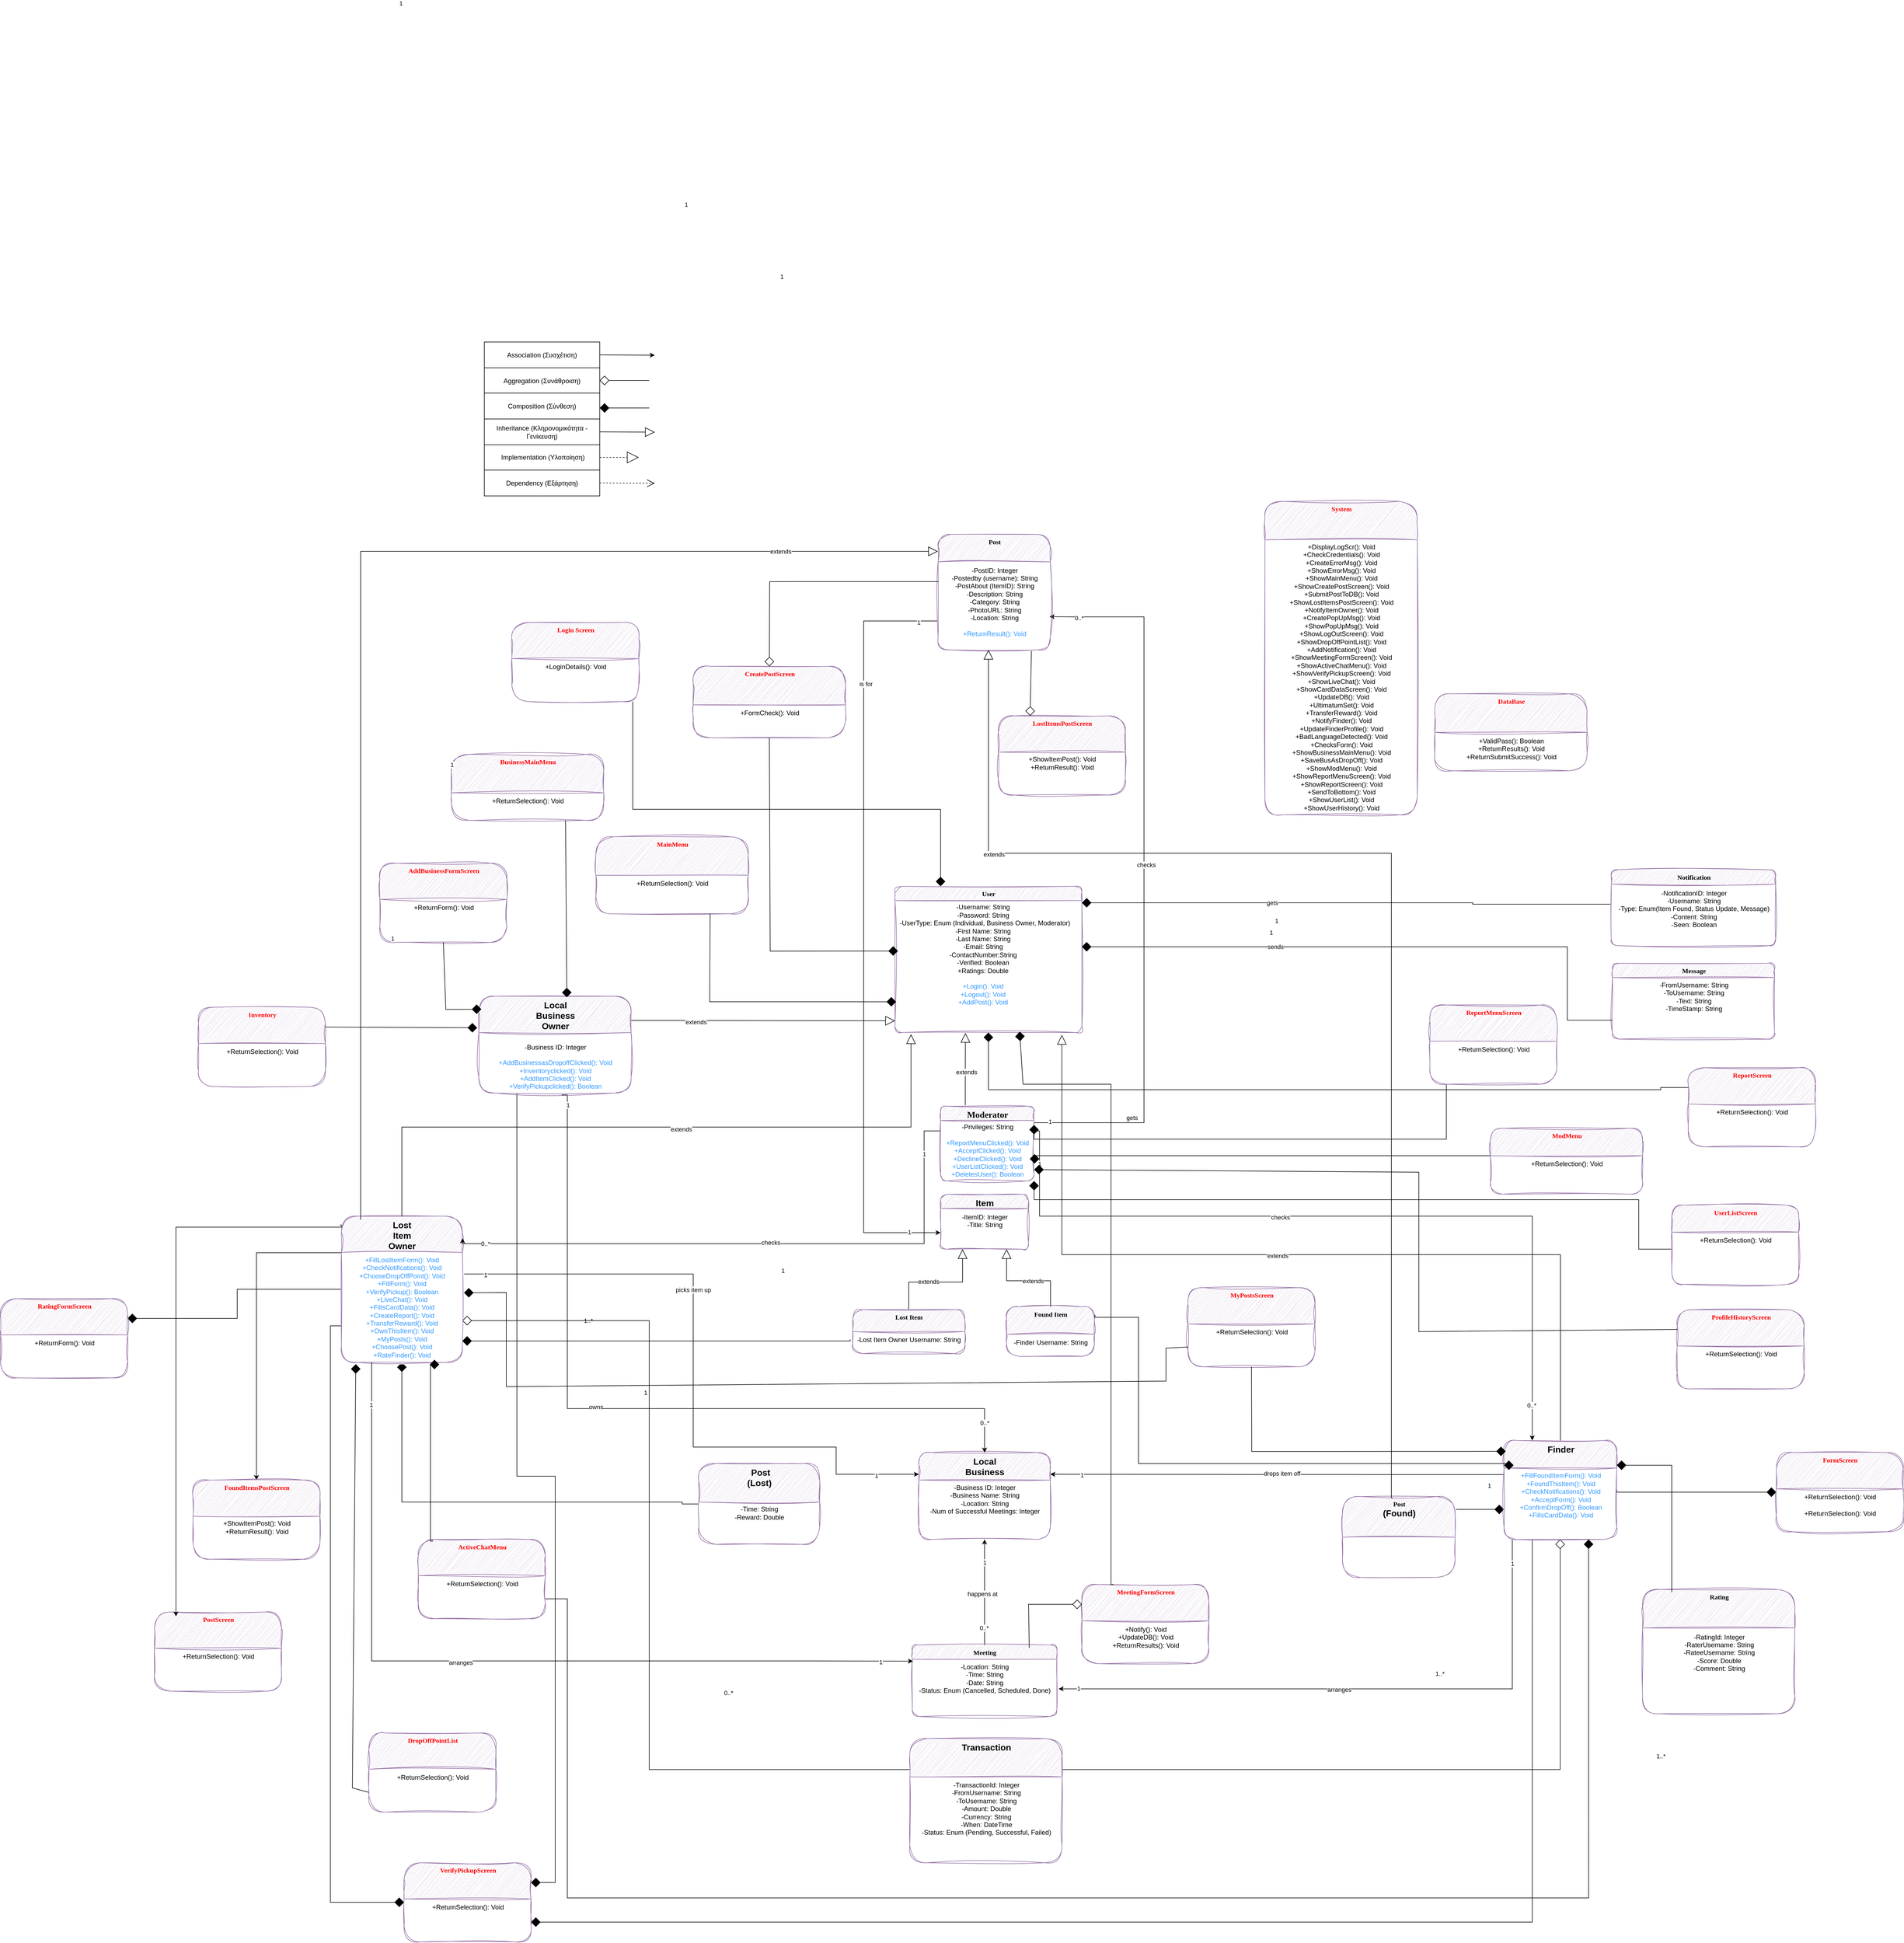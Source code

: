 <mxfile version="26.2.14">
  <diagram name="Page-1" id="hVkFm149pKsA2niMRCKo">
    <mxGraphModel grid="1" page="1" gridSize="10" guides="1" tooltips="1" connect="1" arrows="1" fold="1" pageScale="1" pageWidth="850" pageHeight="1100" math="0" shadow="0">
      <root>
        <mxCell id="0" />
        <mxCell id="1" parent="0" />
        <mxCell id="30yQaxvcxM4nG7VqYGFR-7" style="edgeStyle=orthogonalEdgeStyle;rounded=0;orthogonalLoop=1;jettySize=auto;html=1;entryX=0.25;entryY=1;entryDx=0;entryDy=0;endArrow=block;endFill=0;exitX=0.5;exitY=0;exitDx=0;exitDy=0;endSize=15;" edge="1" parent="1" source="30yQaxvcxM4nG7VqYGFR-3" target="30yQaxvcxM4nG7VqYGFR-1">
          <mxGeometry relative="1" as="geometry" />
        </mxCell>
        <mxCell id="30yQaxvcxM4nG7VqYGFR-10" value="extends" style="edgeLabel;html=1;align=center;verticalAlign=middle;resizable=0;points=[];" vertex="1" connectable="0" parent="30yQaxvcxM4nG7VqYGFR-7">
          <mxGeometry x="-0.183" y="1" relative="1" as="geometry">
            <mxPoint x="1" as="offset" />
          </mxGeometry>
        </mxCell>
        <mxCell id="30yQaxvcxM4nG7VqYGFR-8" style="edgeStyle=orthogonalEdgeStyle;rounded=0;orthogonalLoop=1;jettySize=auto;html=1;entryX=0.75;entryY=1;entryDx=0;entryDy=0;exitX=0.5;exitY=0;exitDx=0;exitDy=0;endArrow=block;endFill=0;endSize=15;" edge="1" parent="1" source="30yQaxvcxM4nG7VqYGFR-5" target="30yQaxvcxM4nG7VqYGFR-1">
          <mxGeometry relative="1" as="geometry" />
        </mxCell>
        <mxCell id="30yQaxvcxM4nG7VqYGFR-9" value="extends" style="edgeLabel;html=1;align=center;verticalAlign=middle;resizable=0;points=[];" vertex="1" connectable="0" parent="30yQaxvcxM4nG7VqYGFR-8">
          <mxGeometry x="-0.142" relative="1" as="geometry">
            <mxPoint as="offset" />
          </mxGeometry>
        </mxCell>
        <mxCell id="30yQaxvcxM4nG7VqYGFR-82" style="edgeStyle=orthogonalEdgeStyle;rounded=0;orthogonalLoop=1;jettySize=auto;html=1;exitX=0;exitY=0.75;exitDx=0;exitDy=0;" edge="1" parent="1" source="30yQaxvcxM4nG7VqYGFR-72" target="30yQaxvcxM4nG7VqYGFR-1">
          <mxGeometry relative="1" as="geometry">
            <mxPoint x="240" y="-580" as="sourcePoint" />
            <Array as="points">
              <mxPoint x="180" y="-1062" />
              <mxPoint x="180" y="50" />
            </Array>
          </mxGeometry>
        </mxCell>
        <mxCell id="30yQaxvcxM4nG7VqYGFR-84" value="is for" style="edgeLabel;html=1;align=center;verticalAlign=middle;resizable=0;points=[];" vertex="1" connectable="0" parent="30yQaxvcxM4nG7VqYGFR-82">
          <mxGeometry x="-0.642" y="4" relative="1" as="geometry">
            <mxPoint y="1" as="offset" />
          </mxGeometry>
        </mxCell>
        <mxCell id="30yQaxvcxM4nG7VqYGFR-111" value="1" style="edgeLabel;html=1;align=center;verticalAlign=middle;resizable=0;points=[];" vertex="1" connectable="0" parent="30yQaxvcxM4nG7VqYGFR-82">
          <mxGeometry x="-0.948" y="2" relative="1" as="geometry">
            <mxPoint as="offset" />
          </mxGeometry>
        </mxCell>
        <mxCell id="30yQaxvcxM4nG7VqYGFR-112" value="1" style="edgeLabel;html=1;align=center;verticalAlign=middle;resizable=0;points=[];" vertex="1" connectable="0" parent="30yQaxvcxM4nG7VqYGFR-82">
          <mxGeometry x="0.917" y="1" relative="1" as="geometry">
            <mxPoint as="offset" />
          </mxGeometry>
        </mxCell>
        <mxCell id="30yQaxvcxM4nG7VqYGFR-1" value="&lt;span id=&quot;docs-internal-guid-3f319763-7fff-94b9-aead-58de4b7816bd&quot; style=&quot;font-size:12pt;font-family:Calibri,sans-serif;color:#000000;background-color:transparent;font-weight:700;font-style:normal;font-variant:normal;text-decoration:none;vertical-align:baseline;white-space:pre;white-space:pre-wrap;&quot;&gt;Item&lt;/span&gt;" style="swimlane;html=1;fontStyle=1;align=center;verticalAlign=top;childLayout=stackLayout;horizontal=1;startSize=26;horizontalStack=0;resizeParent=1;resizeLast=0;collapsible=1;marginBottom=0;swimlaneFillColor=#ffffff;rounded=1;shadow=0;comic=0;labelBackgroundColor=none;strokeWidth=1;fillColor=#e1d5e7;fontFamily=Verdana;fontSize=12;sketch=1;curveFitting=1;jiggle=2;strokeColor=#9673a6;" vertex="1" parent="1">
          <mxGeometry x="320" y="-20" width="160" height="100" as="geometry" />
        </mxCell>
        <mxCell id="30yQaxvcxM4nG7VqYGFR-2" value="&lt;div&gt;-ItemID: Integer&lt;/div&gt;&lt;div&gt;-Title: String&lt;/div&gt;&lt;div&gt;&lt;br&gt;&lt;/div&gt;" style="text;html=1;align=center;verticalAlign=middle;resizable=0;points=[];autosize=1;strokeColor=none;fillColor=none;" vertex="1" parent="30yQaxvcxM4nG7VqYGFR-1">
          <mxGeometry y="26" width="160" height="60" as="geometry" />
        </mxCell>
        <mxCell id="30yQaxvcxM4nG7VqYGFR-3" value="Lost Item" style="swimlane;html=1;fontStyle=1;align=center;verticalAlign=top;childLayout=stackLayout;horizontal=1;startSize=40;horizontalStack=0;resizeParent=1;resizeLast=0;collapsible=1;marginBottom=0;swimlaneFillColor=#ffffff;rounded=1;shadow=0;comic=0;labelBackgroundColor=none;strokeWidth=1;fillColor=#e1d5e7;fontFamily=Verdana;fontSize=12;sketch=1;curveFitting=1;jiggle=2;strokeColor=#9673a6;" vertex="1" parent="1">
          <mxGeometry x="160" y="190" width="204" height="80" as="geometry" />
        </mxCell>
        <mxCell id="30yQaxvcxM4nG7VqYGFR-4" value="-Lost Item Owner Username: String" style="text;html=1;align=center;verticalAlign=middle;resizable=0;points=[];autosize=1;strokeColor=none;fillColor=none;" vertex="1" parent="30yQaxvcxM4nG7VqYGFR-3">
          <mxGeometry y="40" width="204" height="30" as="geometry" />
        </mxCell>
        <mxCell id="30yQaxvcxM4nG7VqYGFR-5" value="Found Item" style="swimlane;html=1;fontStyle=1;align=center;verticalAlign=top;childLayout=stackLayout;horizontal=1;startSize=50;horizontalStack=0;resizeParent=1;resizeLast=0;collapsible=1;marginBottom=0;swimlaneFillColor=#ffffff;rounded=1;shadow=0;comic=0;labelBackgroundColor=none;strokeWidth=1;fillColor=#e1d5e7;fontFamily=Verdana;fontSize=12;sketch=1;curveFitting=1;jiggle=2;strokeColor=#9673a6;" vertex="1" parent="1">
          <mxGeometry x="440" y="185" width="160" height="90" as="geometry" />
        </mxCell>
        <mxCell id="30yQaxvcxM4nG7VqYGFR-6" value="-Finder Username: String" style="text;html=1;align=center;verticalAlign=middle;resizable=0;points=[];autosize=1;strokeColor=none;fillColor=none;" vertex="1" parent="30yQaxvcxM4nG7VqYGFR-5">
          <mxGeometry y="50" width="160" height="30" as="geometry" />
        </mxCell>
        <mxCell id="30yQaxvcxM4nG7VqYGFR-36" style="edgeStyle=orthogonalEdgeStyle;rounded=0;orthogonalLoop=1;jettySize=auto;html=1;entryX=1;entryY=0.25;entryDx=0;entryDy=0;" edge="1" parent="1" source="30yQaxvcxM4nG7VqYGFR-11" target="30yQaxvcxM4nG7VqYGFR-29">
          <mxGeometry relative="1" as="geometry">
            <Array as="points">
              <mxPoint x="1100" y="490" />
              <mxPoint x="1100" y="490" />
            </Array>
          </mxGeometry>
        </mxCell>
        <mxCell id="30yQaxvcxM4nG7VqYGFR-37" value="drops item off" style="edgeLabel;html=1;align=center;verticalAlign=middle;resizable=0;points=[];" vertex="1" connectable="0" parent="30yQaxvcxM4nG7VqYGFR-36">
          <mxGeometry x="-0.022" y="-2" relative="1" as="geometry">
            <mxPoint x="-1" as="offset" />
          </mxGeometry>
        </mxCell>
        <mxCell id="30yQaxvcxM4nG7VqYGFR-138" value="1" style="edgeLabel;html=1;align=center;verticalAlign=middle;resizable=0;points=[];" vertex="1" connectable="0" parent="30yQaxvcxM4nG7VqYGFR-36">
          <mxGeometry x="-0.933" y="-1" relative="1" as="geometry">
            <mxPoint y="21" as="offset" />
          </mxGeometry>
        </mxCell>
        <mxCell id="30yQaxvcxM4nG7VqYGFR-139" value="1" style="edgeLabel;html=1;align=center;verticalAlign=middle;resizable=0;points=[];" vertex="1" connectable="0" parent="30yQaxvcxM4nG7VqYGFR-36">
          <mxGeometry x="0.861" y="1" relative="1" as="geometry">
            <mxPoint as="offset" />
          </mxGeometry>
        </mxCell>
        <mxCell id="30yQaxvcxM4nG7VqYGFR-46" style="edgeStyle=orthogonalEdgeStyle;rounded=0;orthogonalLoop=1;jettySize=auto;html=1;entryX=1.012;entryY=0.767;entryDx=0;entryDy=0;entryPerimeter=0;" edge="1" parent="1" source="30yQaxvcxM4nG7VqYGFR-11" target="30yQaxvcxM4nG7VqYGFR-40">
          <mxGeometry relative="1" as="geometry">
            <Array as="points">
              <mxPoint x="1360" y="880" />
            </Array>
          </mxGeometry>
        </mxCell>
        <mxCell id="30yQaxvcxM4nG7VqYGFR-49" value="arranges" style="edgeLabel;html=1;align=center;verticalAlign=middle;resizable=0;points=[];" vertex="1" connectable="0" parent="30yQaxvcxM4nG7VqYGFR-46">
          <mxGeometry x="0.143" y="1" relative="1" as="geometry">
            <mxPoint x="40" as="offset" />
          </mxGeometry>
        </mxCell>
        <mxCell id="30yQaxvcxM4nG7VqYGFR-140" value="1" style="edgeLabel;html=1;align=center;verticalAlign=middle;resizable=0;points=[];" vertex="1" connectable="0" parent="30yQaxvcxM4nG7VqYGFR-46">
          <mxGeometry x="-0.961" relative="1" as="geometry">
            <mxPoint y="22" as="offset" />
          </mxGeometry>
        </mxCell>
        <mxCell id="30yQaxvcxM4nG7VqYGFR-141" value="1" style="edgeLabel;html=1;align=center;verticalAlign=middle;resizable=0;points=[];" vertex="1" connectable="0" parent="30yQaxvcxM4nG7VqYGFR-46">
          <mxGeometry x="0.933" y="-1" relative="1" as="geometry">
            <mxPoint as="offset" />
          </mxGeometry>
        </mxCell>
        <mxCell id="30yQaxvcxM4nG7VqYGFR-70" style="edgeStyle=orthogonalEdgeStyle;rounded=0;orthogonalLoop=1;jettySize=auto;html=1;endArrow=diamond;endFill=1;endSize=15;exitX=1.008;exitY=0.159;exitDx=0;exitDy=0;exitPerimeter=0;" edge="1" parent="1" source="30yQaxvcxM4nG7VqYGFR-66" target="30yQaxvcxM4nG7VqYGFR-11">
          <mxGeometry relative="1" as="geometry">
            <Array as="points">
              <mxPoint x="1290" y="553" />
              <mxPoint x="1290" y="553" />
            </Array>
            <mxPoint x="1270" y="640" as="sourcePoint" />
          </mxGeometry>
        </mxCell>
        <mxCell id="30yQaxvcxM4nG7VqYGFR-129" value="1..*" style="edgeLabel;html=1;align=center;verticalAlign=middle;resizable=0;points=[];" vertex="1" connectable="0" parent="30yQaxvcxM4nG7VqYGFR-70">
          <mxGeometry x="0.817" y="1" relative="1" as="geometry">
            <mxPoint x="-109" y="299" as="offset" />
          </mxGeometry>
        </mxCell>
        <mxCell id="30yQaxvcxM4nG7VqYGFR-107" style="edgeStyle=orthogonalEdgeStyle;rounded=0;orthogonalLoop=1;jettySize=auto;html=1;endArrow=diamond;endFill=0;exitX=1;exitY=0.25;exitDx=0;exitDy=0;endSize=15;" edge="1" parent="1" source="30yQaxvcxM4nG7VqYGFR-104" target="30yQaxvcxM4nG7VqYGFR-11">
          <mxGeometry relative="1" as="geometry">
            <Array as="points">
              <mxPoint x="1447" y="1027" />
            </Array>
          </mxGeometry>
        </mxCell>
        <mxCell id="Rbxtv-J-76EAq8k5sq53-11" style="edgeStyle=orthogonalEdgeStyle;rounded=0;orthogonalLoop=1;jettySize=auto;html=1;exitX=0.25;exitY=1;exitDx=0;exitDy=0;entryX=1;entryY=0.75;entryDx=0;entryDy=0;endSize=15;endArrow=diamond;endFill=1;" edge="1" parent="1" source="30yQaxvcxM4nG7VqYGFR-11" target="iv7gLh9M298TLSOOUCAZ-27">
          <mxGeometry relative="1" as="geometry">
            <mxPoint x="-230" y="1410" as="targetPoint" />
          </mxGeometry>
        </mxCell>
        <mxCell id="Rbxtv-J-76EAq8k5sq53-15" style="edgeStyle=orthogonalEdgeStyle;rounded=0;orthogonalLoop=1;jettySize=auto;html=1;exitX=1;exitY=0.5;exitDx=0;exitDy=0;entryX=0;entryY=0.5;entryDx=0;entryDy=0;endArrow=diamond;endFill=1;endSize=15;" edge="1" parent="1" source="30yQaxvcxM4nG7VqYGFR-11" target="iv7gLh9M298TLSOOUCAZ-24">
          <mxGeometry relative="1" as="geometry">
            <Array as="points">
              <mxPoint x="1550" y="522" />
            </Array>
          </mxGeometry>
        </mxCell>
        <mxCell id="30yQaxvcxM4nG7VqYGFR-11" value="&lt;span id=&quot;docs-internal-guid-a88b9b18-7fff-cebd-dcaf-61405e9e3261&quot; style=&quot;font-size:12pt;font-family:Calibri,sans-serif;color:#000000;background-color:transparent;font-weight:700;font-style:normal;font-variant:normal;text-decoration:none;vertical-align:baseline;white-space:pre;white-space:pre-wrap;&quot;&gt;Finder&lt;/span&gt;" style="swimlane;html=1;fontStyle=1;align=center;verticalAlign=top;childLayout=stackLayout;horizontal=1;startSize=50;horizontalStack=0;resizeParent=1;resizeLast=0;collapsible=1;marginBottom=0;swimlaneFillColor=#ffffff;rounded=1;shadow=0;comic=0;labelBackgroundColor=none;strokeWidth=1;fillColor=#e1d5e7;fontFamily=Verdana;fontSize=12;sketch=1;curveFitting=1;jiggle=2;strokeColor=#9673a6;" vertex="1" parent="1">
          <mxGeometry x="1345" y="428" width="205" height="180" as="geometry" />
        </mxCell>
        <mxCell id="iv7gLh9M298TLSOOUCAZ-15" value="&lt;div align=&quot;center&quot;&gt;&lt;span style=&quot;background-color: light-dark(#ffffff, var(--ge-dark-color, #121212)); color: rgb(51, 153, 255);&quot;&gt;+&lt;/span&gt;&lt;span style=&quot;background-color: light-dark(#ffffff, var(--ge-dark-color, #121212)); color: rgb(51, 153, 255);&quot;&gt;FillFoundItemForm():&lt;/span&gt;&lt;span style=&quot;background-color: light-dark(#ffffff, var(--ge-dark-color, #121212)); color: rgb(51, 153, 255);&quot;&gt; Void&lt;/span&gt;&lt;/div&gt;&lt;div align=&quot;center&quot;&gt;&lt;span style=&quot;background-color: light-dark(#ffffff, var(--ge-dark-color, #121212)); color: rgb(51, 153, 255);&quot;&gt;+FoundThisItem(): Void&lt;/span&gt;&lt;/div&gt;&lt;div align=&quot;center&quot;&gt;&lt;span style=&quot;background-color: light-dark(#ffffff, var(--ge-dark-color, #121212)); color: rgb(51, 153, 255);&quot;&gt;+CheckNotifications(): Void&lt;/span&gt;&lt;/div&gt;&lt;div align=&quot;center&quot;&gt;&lt;span style=&quot;background-color: light-dark(#ffffff, var(--ge-dark-color, #121212)); color: rgb(51, 153, 255);&quot;&gt;+AcceptForm(): Void&lt;/span&gt;&lt;/div&gt;&lt;div align=&quot;center&quot;&gt;&lt;span style=&quot;background-color: light-dark(#ffffff, var(--ge-dark-color, #121212)); color: rgb(51, 153, 255);&quot;&gt;+ConfirmDropOff(): Boolean&lt;/span&gt;&lt;/div&gt;&lt;div align=&quot;center&quot;&gt;&lt;span style=&quot;background-color: light-dark(#ffffff, var(--ge-dark-color, #121212)); color: rgb(51, 153, 255);&quot;&gt;+FillsCardData(): Void&lt;/span&gt;&lt;/div&gt;" style="text;html=1;align=center;verticalAlign=middle;resizable=0;points=[];autosize=1;strokeColor=none;fillColor=none;" vertex="1" parent="30yQaxvcxM4nG7VqYGFR-11">
          <mxGeometry y="50" width="205" height="100" as="geometry" />
        </mxCell>
        <mxCell id="30yQaxvcxM4nG7VqYGFR-13" style="edgeStyle=orthogonalEdgeStyle;rounded=0;orthogonalLoop=1;jettySize=auto;html=1;exitX=-0.022;exitY=0.478;exitDx=0;exitDy=0;endArrow=diamond;endFill=1;endSize=15;exitPerimeter=0;" edge="1" parent="1" source="30yQaxvcxM4nG7VqYGFR-4" target="30yQaxvcxM4nG7VqYGFR-12">
          <mxGeometry relative="1" as="geometry">
            <Array as="points">
              <mxPoint x="155" y="247" />
            </Array>
          </mxGeometry>
        </mxCell>
        <mxCell id="30yQaxvcxM4nG7VqYGFR-133" value="1..*" style="edgeLabel;html=1;align=center;verticalAlign=middle;resizable=0;points=[];" vertex="1" connectable="0" parent="30yQaxvcxM4nG7VqYGFR-13">
          <mxGeometry x="0.722" y="-1" relative="1" as="geometry">
            <mxPoint x="130" y="-36" as="offset" />
          </mxGeometry>
        </mxCell>
        <mxCell id="30yQaxvcxM4nG7VqYGFR-35" style="edgeStyle=orthogonalEdgeStyle;rounded=0;orthogonalLoop=1;jettySize=auto;html=1;entryX=0;entryY=0.25;entryDx=0;entryDy=0;exitX=1.015;exitY=0.196;exitDx=0;exitDy=0;exitPerimeter=0;" edge="1" parent="1" source="iv7gLh9M298TLSOOUCAZ-14" target="30yQaxvcxM4nG7VqYGFR-29">
          <mxGeometry relative="1" as="geometry">
            <Array as="points">
              <mxPoint x="-130" y="125" />
              <mxPoint x="-130" y="440" />
              <mxPoint x="130" y="440" />
              <mxPoint x="130" y="489" />
            </Array>
          </mxGeometry>
        </mxCell>
        <mxCell id="30yQaxvcxM4nG7VqYGFR-38" value="picks item up" style="edgeLabel;html=1;align=center;verticalAlign=middle;resizable=0;points=[];" vertex="1" connectable="0" parent="30yQaxvcxM4nG7VqYGFR-35">
          <mxGeometry x="-0.252" relative="1" as="geometry">
            <mxPoint as="offset" />
          </mxGeometry>
        </mxCell>
        <mxCell id="30yQaxvcxM4nG7VqYGFR-136" value="1" style="edgeLabel;html=1;align=center;verticalAlign=middle;resizable=0;points=[];" vertex="1" connectable="0" parent="30yQaxvcxM4nG7VqYGFR-35">
          <mxGeometry x="-0.936" y="-2" relative="1" as="geometry">
            <mxPoint as="offset" />
          </mxGeometry>
        </mxCell>
        <mxCell id="30yQaxvcxM4nG7VqYGFR-137" value="1" style="edgeLabel;html=1;align=center;verticalAlign=middle;resizable=0;points=[];" vertex="1" connectable="0" parent="30yQaxvcxM4nG7VqYGFR-35">
          <mxGeometry x="0.867" y="-1" relative="1" as="geometry">
            <mxPoint x="1" y="1" as="offset" />
          </mxGeometry>
        </mxCell>
        <mxCell id="30yQaxvcxM4nG7VqYGFR-68" style="edgeStyle=orthogonalEdgeStyle;rounded=0;orthogonalLoop=1;jettySize=auto;html=1;exitX=0;exitY=0.5;exitDx=0;exitDy=0;endArrow=diamond;endFill=1;endSize=15;" edge="1" parent="1" source="30yQaxvcxM4nG7VqYGFR-64" target="30yQaxvcxM4nG7VqYGFR-12">
          <mxGeometry relative="1" as="geometry">
            <Array as="points">
              <mxPoint x="-150" y="540" />
              <mxPoint x="-660" y="540" />
            </Array>
          </mxGeometry>
        </mxCell>
        <mxCell id="30yQaxvcxM4nG7VqYGFR-106" style="edgeStyle=orthogonalEdgeStyle;rounded=0;orthogonalLoop=1;jettySize=auto;html=1;endArrow=diamond;endFill=0;exitX=0;exitY=0.25;exitDx=0;exitDy=0;endSize=15;" edge="1" parent="1" source="30yQaxvcxM4nG7VqYGFR-104" target="30yQaxvcxM4nG7VqYGFR-12">
          <mxGeometry relative="1" as="geometry">
            <Array as="points">
              <mxPoint x="-210" y="1027" />
              <mxPoint x="-210" y="210" />
            </Array>
          </mxGeometry>
        </mxCell>
        <mxCell id="30yQaxvcxM4nG7VqYGFR-144" value="0..*" style="edgeLabel;html=1;align=center;verticalAlign=middle;resizable=0;points=[];" vertex="1" connectable="0" parent="30yQaxvcxM4nG7VqYGFR-106">
          <mxGeometry x="0.92" y="-1" relative="1" as="geometry">
            <mxPoint x="419" y="678" as="offset" />
          </mxGeometry>
        </mxCell>
        <mxCell id="30yQaxvcxM4nG7VqYGFR-146" value="1" style="edgeLabel;html=1;align=center;verticalAlign=middle;resizable=0;points=[];" vertex="1" connectable="0" parent="30yQaxvcxM4nG7VqYGFR-106">
          <mxGeometry x="-0.963" y="-3" relative="1" as="geometry">
            <mxPoint x="-451" y="-683" as="offset" />
          </mxGeometry>
        </mxCell>
        <mxCell id="Rbxtv-J-76EAq8k5sq53-9" style="edgeStyle=orthogonalEdgeStyle;rounded=0;orthogonalLoop=1;jettySize=auto;html=1;exitX=0;exitY=0.75;exitDx=0;exitDy=0;entryX=0;entryY=0.5;entryDx=0;entryDy=0;endArrow=diamond;endFill=1;endSize=15;" edge="1" parent="1" source="30yQaxvcxM4nG7VqYGFR-12" target="iv7gLh9M298TLSOOUCAZ-27">
          <mxGeometry relative="1" as="geometry" />
        </mxCell>
        <mxCell id="RBW50nQUO7QnNiuXjoNw-12" style="edgeStyle=orthogonalEdgeStyle;rounded=0;orthogonalLoop=1;jettySize=auto;html=1;exitX=0;exitY=0.25;exitDx=0;exitDy=0;entryX=0.5;entryY=0;entryDx=0;entryDy=0;" edge="1" parent="1" source="30yQaxvcxM4nG7VqYGFR-12" target="iv7gLh9M298TLSOOUCAZ-29">
          <mxGeometry relative="1" as="geometry" />
        </mxCell>
        <mxCell id="Rbxtv-J-76EAq8k5sq53-12" style="edgeStyle=orthogonalEdgeStyle;rounded=0;orthogonalLoop=1;jettySize=auto;html=1;exitX=0;exitY=0.5;exitDx=0;exitDy=0;entryX=1;entryY=0.25;entryDx=0;entryDy=0;endArrow=diamond;endFill=1;endSize=15;" edge="1" parent="1" source="30yQaxvcxM4nG7VqYGFR-12" target="iv7gLh9M298TLSOOUCAZ-35">
          <mxGeometry relative="1" as="geometry" />
        </mxCell>
        <mxCell id="30yQaxvcxM4nG7VqYGFR-12" value="&lt;div align=&quot;center&quot;&gt;&lt;font style=&quot;font-size: 16px;&quot;&gt;&lt;span id=&quot;docs-internal-guid-7b11c67e-7fff-f666-aebd-7296b2d91ea7&quot; style=&quot;font-family: Calibri, sans-serif; color: rgb(0, 0, 0); background-color: transparent; font-weight: 700; font-style: normal; font-variant: normal; text-decoration: none; vertical-align: baseline; white-space: pre-wrap;&quot;&gt;Lost Item Owner&lt;/span&gt;&lt;/font&gt;&lt;/div&gt;" style="swimlane;html=1;fontStyle=1;align=center;verticalAlign=top;childLayout=stackLayout;horizontal=1;startSize=66;horizontalStack=0;resizeParent=1;resizeLast=0;collapsible=1;marginBottom=0;swimlaneFillColor=#ffffff;rounded=1;shadow=0;comic=0;labelBackgroundColor=none;strokeWidth=1;fillColor=#e1d5e7;fontFamily=Verdana;fontSize=12;sketch=1;curveFitting=1;jiggle=2;strokeColor=#9673a6;" vertex="1" parent="1">
          <mxGeometry x="-770" y="20" width="220" height="266" as="geometry" />
        </mxCell>
        <mxCell id="iv7gLh9M298TLSOOUCAZ-14" value="&lt;div align=&quot;center&quot;&gt;&lt;span style=&quot;background-color: light-dark(#ffffff, var(--ge-dark-color, #121212)); color: rgb(51, 153, 255);&quot;&gt;+&lt;/span&gt;&lt;span style=&quot;background-color: light-dark(#ffffff, var(--ge-dark-color, #121212)); color: rgb(51, 153, 255);&quot;&gt;FillLostItemForm():&lt;/span&gt;&lt;span style=&quot;background-color: light-dark(#ffffff, var(--ge-dark-color, #121212)); color: rgb(51, 153, 255);&quot;&gt; Void&lt;/span&gt;&lt;/div&gt;&lt;div align=&quot;center&quot;&gt;&lt;span style=&quot;background-color: light-dark(#ffffff, var(--ge-dark-color, #121212)); color: rgb(51, 153, 255);&quot;&gt;+CheckNotifications(): Void&lt;/span&gt;&lt;/div&gt;&lt;div align=&quot;center&quot;&gt;&lt;span style=&quot;background-color: light-dark(#ffffff, var(--ge-dark-color, #121212)); color: rgb(51, 153, 255);&quot;&gt;+ChooseDropOffPoint(): Void&lt;/span&gt;&lt;/div&gt;&lt;div align=&quot;center&quot;&gt;&lt;span style=&quot;background-color: light-dark(#ffffff, var(--ge-dark-color, #121212)); color: rgb(51, 153, 255);&quot;&gt;+FillForm(): Void&lt;/span&gt;&lt;/div&gt;&lt;div align=&quot;center&quot;&gt;&lt;span style=&quot;background-color: light-dark(#ffffff, var(--ge-dark-color, #121212)); color: rgb(51, 153, 255);&quot;&gt;+VerifyPickup(): Boolean&lt;/span&gt;&lt;/div&gt;&lt;div align=&quot;center&quot;&gt;&lt;span style=&quot;background-color: light-dark(#ffffff, var(--ge-dark-color, #121212)); color: rgb(51, 153, 255);&quot;&gt;+LiveChat(): Void&lt;/span&gt;&lt;/div&gt;&lt;div align=&quot;center&quot;&gt;&lt;span style=&quot;background-color: light-dark(#ffffff, var(--ge-dark-color, #121212)); color: rgb(51, 153, 255);&quot;&gt;+FillsCardData(): Void&lt;/span&gt;&lt;/div&gt;&lt;div align=&quot;center&quot;&gt;&lt;span style=&quot;background-color: light-dark(#ffffff, var(--ge-dark-color, #121212)); color: rgb(51, 153, 255);&quot;&gt;+CreateReport(): Void&lt;/span&gt;&lt;/div&gt;&lt;div align=&quot;center&quot;&gt;&lt;span style=&quot;background-color: light-dark(#ffffff, var(--ge-dark-color, #121212)); color: rgb(51, 153, 255);&quot;&gt;+TransferReward(): Void&lt;/span&gt;&lt;/div&gt;&lt;div align=&quot;center&quot;&gt;&lt;div align=&quot;center&quot;&gt;&lt;span style=&quot;background-color: light-dark(#ffffff, var(--ge-dark-color, #121212)); color: rgb(51, 153, 255);&quot;&gt;+OwnThisItem(): Void&lt;/span&gt;&lt;/div&gt;&lt;div align=&quot;center&quot;&gt;&lt;span style=&quot;background-color: light-dark(#ffffff, var(--ge-dark-color, #121212)); color: rgb(51, 153, 255);&quot;&gt;+MyPosts(): Void&lt;/span&gt;&lt;/div&gt;&lt;div align=&quot;center&quot;&gt;&lt;span style=&quot;background-color: light-dark(#ffffff, var(--ge-dark-color, #121212)); color: rgb(51, 153, 255);&quot;&gt;+ChoosePost(): Void&lt;/span&gt;&lt;/div&gt;&lt;div align=&quot;center&quot;&gt;&lt;span style=&quot;background-color: light-dark(#ffffff, var(--ge-dark-color, #121212)); color: rgb(51, 153, 255);&quot;&gt;+RateFinder(): Void&lt;/span&gt;&lt;/div&gt;&lt;/div&gt;" style="text;html=1;align=center;verticalAlign=middle;resizable=0;points=[];autosize=1;strokeColor=none;fillColor=none;" vertex="1" parent="30yQaxvcxM4nG7VqYGFR-12">
          <mxGeometry y="66" width="220" height="200" as="geometry" />
        </mxCell>
        <mxCell id="30yQaxvcxM4nG7VqYGFR-15" style="edgeStyle=orthogonalEdgeStyle;rounded=0;orthogonalLoop=1;jettySize=auto;html=1;exitX=1.005;exitY=0.16;exitDx=0;exitDy=0;exitPerimeter=0;endArrow=diamond;endFill=1;endSize=15;entryX=0;entryY=0.25;entryDx=0;entryDy=0;" edge="1" parent="1" source="30yQaxvcxM4nG7VqYGFR-5" target="30yQaxvcxM4nG7VqYGFR-11">
          <mxGeometry relative="1" as="geometry">
            <Array as="points">
              <mxPoint x="601" y="204" />
              <mxPoint x="680" y="204" />
              <mxPoint x="680" y="470" />
              <mxPoint x="1350" y="470" />
              <mxPoint x="1350" y="473" />
            </Array>
          </mxGeometry>
        </mxCell>
        <mxCell id="30yQaxvcxM4nG7VqYGFR-18" value="User" style="swimlane;html=1;fontStyle=1;align=center;verticalAlign=top;childLayout=stackLayout;horizontal=1;startSize=26;horizontalStack=0;resizeParent=1;resizeLast=0;collapsible=1;marginBottom=0;swimlaneFillColor=#ffffff;rounded=1;shadow=0;comic=0;labelBackgroundColor=none;strokeWidth=1;fillColor=#e1d5e7;fontFamily=Verdana;fontSize=12;sketch=1;curveFitting=1;jiggle=2;strokeColor=#9673a6;" vertex="1" parent="1">
          <mxGeometry x="237" y="-580" width="340" height="266" as="geometry" />
        </mxCell>
        <mxCell id="30yQaxvcxM4nG7VqYGFR-19" value="&lt;div align=&quot;center&quot;&gt;-Username: String&lt;/div&gt;&lt;div align=&quot;center&quot;&gt;-Password: String&lt;/div&gt;&lt;div align=&quot;center&quot;&gt;&amp;nbsp; -UserType: Enum (Individual, Business Owner, Moderator)&lt;/div&gt;&lt;div align=&quot;center&quot;&gt;-First Name: String&lt;/div&gt;&lt;div align=&quot;center&quot;&gt;-Last Name: String&lt;/div&gt;&lt;div align=&quot;center&quot;&gt;-Email: String&lt;/div&gt;&lt;div align=&quot;center&quot;&gt;-ContactNumber:String&lt;/div&gt;&lt;div align=&quot;center&quot;&gt;-Verified: Boolean &lt;br&gt;&lt;/div&gt;&lt;div align=&quot;center&quot;&gt;+Ratings: Double&lt;/div&gt;&lt;div align=&quot;center&quot;&gt;&lt;br&gt;&lt;/div&gt;&lt;div align=&quot;center&quot;&gt;&lt;span style=&quot;background-color: light-dark(#ffffff, var(--ge-dark-color, #121212)); color: rgb(51, 153, 255);&quot;&gt;+Login(): Void&lt;/span&gt;&lt;/div&gt;&lt;div align=&quot;center&quot;&gt;&lt;span style=&quot;background-color: light-dark(#ffffff, var(--ge-dark-color, #121212)); color: rgb(51, 153, 255);&quot;&gt;+Logout(): Void&lt;/span&gt;&lt;/div&gt;&lt;div align=&quot;center&quot;&gt;&lt;span style=&quot;background-color: light-dark(#ffffff, var(--ge-dark-color, #121212)); color: rgb(51, 153, 255);&quot;&gt;+AddPost(): Void&lt;/span&gt;&lt;/div&gt;&lt;div align=&quot;center&quot;&gt;&lt;br&gt;&lt;/div&gt;&lt;div&gt;&lt;div align=&quot;left&quot;&gt;&lt;br&gt;&lt;/div&gt;&lt;br&gt;&lt;/div&gt;" style="text;html=1;align=left;verticalAlign=middle;resizable=0;points=[];autosize=1;strokeColor=none;fillColor=none;" vertex="1" parent="30yQaxvcxM4nG7VqYGFR-18">
          <mxGeometry y="26" width="340" height="240" as="geometry" />
        </mxCell>
        <mxCell id="30yQaxvcxM4nG7VqYGFR-20" style="edgeStyle=orthogonalEdgeStyle;rounded=0;orthogonalLoop=1;jettySize=auto;html=1;endArrow=block;endFill=0;exitX=0.5;exitY=0;exitDx=0;exitDy=0;entryX=0.086;entryY=1.013;entryDx=0;entryDy=0;entryPerimeter=0;endSize=15;" edge="1" parent="1" source="30yQaxvcxM4nG7VqYGFR-12" target="30yQaxvcxM4nG7VqYGFR-19">
          <mxGeometry relative="1" as="geometry" />
        </mxCell>
        <mxCell id="30yQaxvcxM4nG7VqYGFR-24" value="extends" style="edgeLabel;html=1;align=center;verticalAlign=middle;resizable=0;points=[];" vertex="1" connectable="0" parent="30yQaxvcxM4nG7VqYGFR-20">
          <mxGeometry x="0.065" y="-4" relative="1" as="geometry">
            <mxPoint as="offset" />
          </mxGeometry>
        </mxCell>
        <mxCell id="30yQaxvcxM4nG7VqYGFR-22" style="edgeStyle=orthogonalEdgeStyle;rounded=0;orthogonalLoop=1;jettySize=auto;html=1;exitX=0.5;exitY=0;exitDx=0;exitDy=0;entryX=0.893;entryY=1.018;entryDx=0;entryDy=0;entryPerimeter=0;endArrow=block;endFill=0;endSize=15;" edge="1" parent="1" source="30yQaxvcxM4nG7VqYGFR-11" target="30yQaxvcxM4nG7VqYGFR-19">
          <mxGeometry relative="1" as="geometry">
            <Array as="points">
              <mxPoint x="1447" y="90" />
              <mxPoint x="541" y="90" />
            </Array>
          </mxGeometry>
        </mxCell>
        <mxCell id="30yQaxvcxM4nG7VqYGFR-23" value="extends" style="edgeLabel;html=1;align=center;verticalAlign=middle;resizable=0;points=[];" vertex="1" connectable="0" parent="30yQaxvcxM4nG7VqYGFR-22">
          <mxGeometry x="0.038" y="2" relative="1" as="geometry">
            <mxPoint x="1" as="offset" />
          </mxGeometry>
        </mxCell>
        <mxCell id="30yQaxvcxM4nG7VqYGFR-27" style="rounded=0;orthogonalLoop=1;jettySize=auto;html=1;exitX=1;exitY=0.25;exitDx=0;exitDy=0;endArrow=block;endFill=0;entryX=-0.001;entryY=0.858;entryDx=0;entryDy=0;entryPerimeter=0;endSize=15;" edge="1" parent="1" source="30yQaxvcxM4nG7VqYGFR-25">
          <mxGeometry relative="1" as="geometry">
            <mxPoint x="-267.967" y="-339.98" as="sourcePoint" />
            <mxPoint x="237.0" y="-335.35" as="targetPoint" />
            <Array as="points" />
          </mxGeometry>
        </mxCell>
        <mxCell id="30yQaxvcxM4nG7VqYGFR-28" value="extends" style="edgeLabel;html=1;align=center;verticalAlign=middle;resizable=0;points=[];" vertex="1" connectable="0" parent="30yQaxvcxM4nG7VqYGFR-27">
          <mxGeometry x="-0.509" y="-3" relative="1" as="geometry">
            <mxPoint as="offset" />
          </mxGeometry>
        </mxCell>
        <mxCell id="30yQaxvcxM4nG7VqYGFR-29" value="&lt;span id=&quot;docs-internal-guid-14b84c08-7fff-37eb-8898-61c19f886141&quot; style=&quot;font-size:12pt;font-family:Calibri,sans-serif;color:#000000;background-color:transparent;font-weight:700;font-style:normal;font-variant:normal;text-decoration:none;vertical-align:baseline;white-space:pre;white-space:pre-wrap;&quot;&gt;Local Business&lt;/span&gt;" style="swimlane;html=1;fontStyle=1;align=center;verticalAlign=top;childLayout=stackLayout;horizontal=1;startSize=50;horizontalStack=0;resizeParent=1;resizeLast=0;collapsible=1;marginBottom=0;swimlaneFillColor=#ffffff;rounded=1;shadow=0;comic=0;labelBackgroundColor=none;strokeWidth=1;fillColor=#e1d5e7;fontFamily=Verdana;fontSize=12;sketch=1;curveFitting=1;jiggle=2;strokeColor=#9673a6;" vertex="1" parent="1">
          <mxGeometry x="280.5" y="450" width="239" height="158" as="geometry" />
        </mxCell>
        <mxCell id="30yQaxvcxM4nG7VqYGFR-30" value="&lt;div&gt;-Business ID: Integer&lt;/div&gt;&lt;div&gt;-Business Name: String&lt;/div&gt;&lt;div&gt;-Location: String&lt;/div&gt;&lt;div&gt;-Num of Successful Meetings: Integer&lt;/div&gt;" style="text;html=1;align=center;verticalAlign=middle;resizable=0;points=[];autosize=1;strokeColor=none;fillColor=none;" vertex="1" parent="30yQaxvcxM4nG7VqYGFR-29">
          <mxGeometry y="50" width="239" height="70" as="geometry" />
        </mxCell>
        <mxCell id="30yQaxvcxM4nG7VqYGFR-32" style="edgeStyle=orthogonalEdgeStyle;rounded=0;orthogonalLoop=1;jettySize=auto;html=1;entryX=0.5;entryY=0;entryDx=0;entryDy=0;exitX=0.544;exitY=1.031;exitDx=0;exitDy=0;exitPerimeter=0;" edge="1" parent="1" source="30yQaxvcxM4nG7VqYGFR-26" target="30yQaxvcxM4nG7VqYGFR-29">
          <mxGeometry relative="1" as="geometry">
            <Array as="points">
              <mxPoint x="-359" y="370" />
              <mxPoint x="400" y="370" />
            </Array>
            <mxPoint x="-450" y="-260" as="sourcePoint" />
          </mxGeometry>
        </mxCell>
        <mxCell id="30yQaxvcxM4nG7VqYGFR-63" value="owns" style="edgeLabel;html=1;align=center;verticalAlign=middle;resizable=0;points=[];" vertex="1" connectable="0" parent="30yQaxvcxM4nG7VqYGFR-32">
          <mxGeometry x="-0.109" y="3" relative="1" as="geometry">
            <mxPoint as="offset" />
          </mxGeometry>
        </mxCell>
        <mxCell id="Hi7OrZRTgJ70ndhABkj_-1" value="1" style="edgeLabel;html=1;align=center;verticalAlign=middle;resizable=0;points=[];" vertex="1" connectable="0" parent="30yQaxvcxM4nG7VqYGFR-32">
          <mxGeometry x="-0.959" y="1" relative="1" as="geometry">
            <mxPoint as="offset" />
          </mxGeometry>
        </mxCell>
        <mxCell id="Hi7OrZRTgJ70ndhABkj_-2" value="0..*" style="edgeLabel;html=1;align=center;verticalAlign=middle;resizable=0;points=[];" vertex="1" connectable="0" parent="30yQaxvcxM4nG7VqYGFR-32">
          <mxGeometry x="0.924" relative="1" as="geometry">
            <mxPoint as="offset" />
          </mxGeometry>
        </mxCell>
        <mxCell id="30yQaxvcxM4nG7VqYGFR-43" style="edgeStyle=orthogonalEdgeStyle;rounded=0;orthogonalLoop=1;jettySize=auto;html=1;entryX=0.5;entryY=1;entryDx=0;entryDy=0;" edge="1" parent="1" source="30yQaxvcxM4nG7VqYGFR-39" target="30yQaxvcxM4nG7VqYGFR-29">
          <mxGeometry relative="1" as="geometry" />
        </mxCell>
        <mxCell id="30yQaxvcxM4nG7VqYGFR-44" value="happens at" style="edgeLabel;html=1;align=center;verticalAlign=middle;resizable=0;points=[];" vertex="1" connectable="0" parent="30yQaxvcxM4nG7VqYGFR-43">
          <mxGeometry x="-0.033" y="4" relative="1" as="geometry">
            <mxPoint as="offset" />
          </mxGeometry>
        </mxCell>
        <mxCell id="Hi7OrZRTgJ70ndhABkj_-3" value="0..*" style="edgeLabel;html=1;align=center;verticalAlign=middle;resizable=0;points=[];" vertex="1" connectable="0" parent="30yQaxvcxM4nG7VqYGFR-43">
          <mxGeometry x="-0.679" y="1" relative="1" as="geometry">
            <mxPoint as="offset" />
          </mxGeometry>
        </mxCell>
        <mxCell id="Hi7OrZRTgJ70ndhABkj_-4" value="1" style="edgeLabel;html=1;align=center;verticalAlign=middle;resizable=0;points=[];" vertex="1" connectable="0" parent="30yQaxvcxM4nG7VqYGFR-43">
          <mxGeometry x="0.551" relative="1" as="geometry">
            <mxPoint y="-1" as="offset" />
          </mxGeometry>
        </mxCell>
        <object label="Meeting" id="30yQaxvcxM4nG7VqYGFR-39">
          <mxCell style="swimlane;html=1;fontStyle=1;align=center;verticalAlign=top;childLayout=stackLayout;horizontal=1;startSize=26;horizontalStack=0;resizeParent=1;resizeLast=0;collapsible=1;marginBottom=0;swimlaneFillColor=#ffffff;rounded=1;shadow=0;comic=0;labelBackgroundColor=none;strokeWidth=1;fillColor=#e1d5e7;fontFamily=Verdana;fontSize=12;sketch=1;curveFitting=1;jiggle=2;strokeColor=#9673a6;" vertex="1" parent="1">
            <mxGeometry x="268.5" y="800" width="263" height="130" as="geometry" />
          </mxCell>
        </object>
        <mxCell id="30yQaxvcxM4nG7VqYGFR-40" value="&lt;div&gt;-Location: String&lt;/div&gt;&lt;div&gt;-Time: String&lt;/div&gt;&lt;div&gt;-Date: String&lt;/div&gt;&lt;div&gt;-Status: Enum (Cancelled, Scheduled, Done)&lt;/div&gt;" style="text;html=1;align=center;verticalAlign=middle;resizable=0;points=[];autosize=1;strokeColor=none;fillColor=none;" vertex="1" parent="30yQaxvcxM4nG7VqYGFR-39">
          <mxGeometry y="26" width="263" height="70" as="geometry" />
        </mxCell>
        <mxCell id="30yQaxvcxM4nG7VqYGFR-47" style="edgeStyle=orthogonalEdgeStyle;rounded=0;orthogonalLoop=1;jettySize=auto;html=1;entryX=0.005;entryY=0.049;entryDx=0;entryDy=0;entryPerimeter=0;exitX=0.25;exitY=1;exitDx=0;exitDy=0;" edge="1" parent="1" source="30yQaxvcxM4nG7VqYGFR-12" target="30yQaxvcxM4nG7VqYGFR-40">
          <mxGeometry relative="1" as="geometry">
            <mxPoint x="-180" y="400" as="sourcePoint" />
            <mxPoint x="270" y="756" as="targetPoint" />
            <Array as="points">
              <mxPoint x="-715" y="829" />
              <mxPoint x="98" y="829" />
              <mxPoint x="270" y="830" />
            </Array>
          </mxGeometry>
        </mxCell>
        <mxCell id="30yQaxvcxM4nG7VqYGFR-48" value="arranges" style="edgeLabel;html=1;align=center;verticalAlign=middle;resizable=0;points=[];" vertex="1" connectable="0" parent="30yQaxvcxM4nG7VqYGFR-47">
          <mxGeometry x="-0.078" y="-3" relative="1" as="geometry">
            <mxPoint as="offset" />
          </mxGeometry>
        </mxCell>
        <mxCell id="30yQaxvcxM4nG7VqYGFR-142" value="1" style="edgeLabel;html=1;align=center;verticalAlign=middle;resizable=0;points=[];" vertex="1" connectable="0" parent="30yQaxvcxM4nG7VqYGFR-47">
          <mxGeometry x="0.923" y="-1" relative="1" as="geometry">
            <mxPoint as="offset" />
          </mxGeometry>
        </mxCell>
        <mxCell id="30yQaxvcxM4nG7VqYGFR-143" value="1" style="edgeLabel;html=1;align=center;verticalAlign=middle;resizable=0;points=[];" vertex="1" connectable="0" parent="30yQaxvcxM4nG7VqYGFR-47">
          <mxGeometry x="-0.898" y="-1" relative="1" as="geometry">
            <mxPoint y="-1" as="offset" />
          </mxGeometry>
        </mxCell>
        <mxCell id="30yQaxvcxM4nG7VqYGFR-59" style="edgeStyle=orthogonalEdgeStyle;rounded=0;orthogonalLoop=1;jettySize=auto;html=1;entryX=1.002;entryY=0.151;entryDx=0;entryDy=0;entryPerimeter=0;" edge="1" parent="1" source="30yQaxvcxM4nG7VqYGFR-50" target="30yQaxvcxM4nG7VqYGFR-12">
          <mxGeometry relative="1" as="geometry">
            <Array as="points">
              <mxPoint x="290" y="-135" />
              <mxPoint x="290" y="70" />
              <mxPoint x="-550" y="70" />
            </Array>
          </mxGeometry>
        </mxCell>
        <mxCell id="30yQaxvcxM4nG7VqYGFR-60" value="checks" style="edgeLabel;html=1;align=center;verticalAlign=middle;resizable=0;points=[];" vertex="1" connectable="0" parent="30yQaxvcxM4nG7VqYGFR-59">
          <mxGeometry x="-0.05" y="-2" relative="1" as="geometry">
            <mxPoint x="1" as="offset" />
          </mxGeometry>
        </mxCell>
        <mxCell id="30yQaxvcxM4nG7VqYGFR-117" value="1" style="edgeLabel;html=1;align=center;verticalAlign=middle;resizable=0;points=[];" vertex="1" connectable="0" parent="30yQaxvcxM4nG7VqYGFR-59">
          <mxGeometry x="-0.867" relative="1" as="geometry">
            <mxPoint as="offset" />
          </mxGeometry>
        </mxCell>
        <mxCell id="30yQaxvcxM4nG7VqYGFR-118" value="0..*" style="edgeLabel;html=1;align=center;verticalAlign=middle;resizable=0;points=[];" vertex="1" connectable="0" parent="30yQaxvcxM4nG7VqYGFR-59">
          <mxGeometry x="0.906" relative="1" as="geometry">
            <mxPoint as="offset" />
          </mxGeometry>
        </mxCell>
        <mxCell id="30yQaxvcxM4nG7VqYGFR-61" style="edgeStyle=orthogonalEdgeStyle;rounded=0;orthogonalLoop=1;jettySize=auto;html=1;entryX=0.25;entryY=0;entryDx=0;entryDy=0;" edge="1" parent="1" source="30yQaxvcxM4nG7VqYGFR-50" target="30yQaxvcxM4nG7VqYGFR-11">
          <mxGeometry relative="1" as="geometry">
            <mxPoint x="860" y="190" as="targetPoint" />
            <Array as="points">
              <mxPoint x="500" y="-135" />
              <mxPoint x="500" y="20" />
              <mxPoint x="1396" y="20" />
            </Array>
          </mxGeometry>
        </mxCell>
        <mxCell id="30yQaxvcxM4nG7VqYGFR-62" value="checks" style="edgeLabel;html=1;align=center;verticalAlign=middle;resizable=0;points=[];" vertex="1" connectable="0" parent="30yQaxvcxM4nG7VqYGFR-61">
          <mxGeometry x="-0.18" y="-2" relative="1" as="geometry">
            <mxPoint as="offset" />
          </mxGeometry>
        </mxCell>
        <mxCell id="30yQaxvcxM4nG7VqYGFR-115" value="1" style="edgeLabel;html=1;align=center;verticalAlign=middle;resizable=0;points=[];" vertex="1" connectable="0" parent="30yQaxvcxM4nG7VqYGFR-61">
          <mxGeometry x="-0.905" relative="1" as="geometry">
            <mxPoint as="offset" />
          </mxGeometry>
        </mxCell>
        <mxCell id="30yQaxvcxM4nG7VqYGFR-116" value="0..*" style="edgeLabel;html=1;align=center;verticalAlign=middle;resizable=0;points=[];" vertex="1" connectable="0" parent="30yQaxvcxM4nG7VqYGFR-61">
          <mxGeometry x="0.913" y="-2" relative="1" as="geometry">
            <mxPoint as="offset" />
          </mxGeometry>
        </mxCell>
        <mxCell id="30yQaxvcxM4nG7VqYGFR-80" style="edgeStyle=orthogonalEdgeStyle;rounded=0;orthogonalLoop=1;jettySize=auto;html=1;entryX=0.993;entryY=0.622;entryDx=0;entryDy=0;entryPerimeter=0;" edge="1" parent="1" source="30yQaxvcxM4nG7VqYGFR-50" target="30yQaxvcxM4nG7VqYGFR-73">
          <mxGeometry relative="1" as="geometry">
            <mxPoint x="502" y="-580" as="targetPoint" />
            <Array as="points">
              <mxPoint x="690" y="-150" />
              <mxPoint x="690" y="-1070" />
              <mxPoint x="560" y="-1070" />
            </Array>
          </mxGeometry>
        </mxCell>
        <mxCell id="30yQaxvcxM4nG7VqYGFR-81" value="checks" style="edgeLabel;html=1;align=center;verticalAlign=middle;resizable=0;points=[];" vertex="1" connectable="0" parent="30yQaxvcxM4nG7VqYGFR-80">
          <mxGeometry x="0.038" y="-4" relative="1" as="geometry">
            <mxPoint y="1" as="offset" />
          </mxGeometry>
        </mxCell>
        <mxCell id="30yQaxvcxM4nG7VqYGFR-113" value="1" style="edgeLabel;html=1;align=center;verticalAlign=middle;resizable=0;points=[];" vertex="1" connectable="0" parent="30yQaxvcxM4nG7VqYGFR-80">
          <mxGeometry x="-0.955" y="2" relative="1" as="geometry">
            <mxPoint as="offset" />
          </mxGeometry>
        </mxCell>
        <mxCell id="30yQaxvcxM4nG7VqYGFR-114" value="0..*" style="edgeLabel;html=1;align=center;verticalAlign=middle;resizable=0;points=[];" vertex="1" connectable="0" parent="30yQaxvcxM4nG7VqYGFR-80">
          <mxGeometry x="0.917" y="2" relative="1" as="geometry">
            <mxPoint as="offset" />
          </mxGeometry>
        </mxCell>
        <mxCell id="Rbxtv-J-76EAq8k5sq53-8" style="edgeStyle=orthogonalEdgeStyle;rounded=0;orthogonalLoop=1;jettySize=auto;html=1;exitX=1;exitY=1;exitDx=0;exitDy=0;entryX=1;entryY=1;entryDx=0;entryDy=0;endArrow=diamond;endFill=1;endSize=15;" edge="1" parent="1" target="30yQaxvcxM4nG7VqYGFR-50">
          <mxGeometry relative="1" as="geometry">
            <mxPoint x="1650" y="80" as="sourcePoint" />
            <Array as="points">
              <mxPoint x="1650" y="80" />
              <mxPoint x="1590" y="80" />
              <mxPoint x="1590" y="-10" />
              <mxPoint x="490" y="-10" />
            </Array>
          </mxGeometry>
        </mxCell>
        <mxCell id="30yQaxvcxM4nG7VqYGFR-50" value="&lt;b&gt;&lt;span style=&quot;font-size:12.0pt;line-height:115%;font-family:&amp;quot;Calibri&amp;quot;,&amp;quot;sans-serif&amp;quot;;&lt;br/&gt;mso-ascii-theme-font:minor-latin;mso-fareast-font-family:Calibri;mso-fareast-theme-font:&lt;br/&gt;minor-latin;mso-hansi-theme-font:minor-latin;mso-bidi-font-family:&amp;quot;Times New Roman&amp;quot;;&lt;br/&gt;mso-bidi-theme-font:minor-bidi;mso-font-kerning:1.0pt;mso-ansi-language:EN-US;&lt;br/&gt;mso-fareast-language:EN-US;mso-bidi-language:AR-SA&quot; lang=&quot;EN-US&quot;&gt;Moderator&lt;/span&gt;&lt;span style=&quot;font-size:12.0pt;line-height:115%;font-family:&amp;quot;Calibri&amp;quot;,&amp;quot;sans-serif&amp;quot;;&lt;br/&gt;mso-ascii-theme-font:minor-latin;mso-fareast-font-family:Calibri;mso-fareast-theme-font:&lt;br/&gt;minor-latin;mso-hansi-theme-font:minor-latin;mso-bidi-font-family:&amp;quot;Times New Roman&amp;quot;;&lt;br/&gt;mso-bidi-theme-font:minor-bidi;mso-font-kerning:1.0pt;mso-ansi-language:EL;&lt;br/&gt;mso-fareast-language:EN-US;mso-bidi-language:AR-SA&quot; lang=&quot;EN-US&quot;&gt;&lt;/span&gt;&lt;/b&gt;" style="swimlane;html=1;fontStyle=1;align=center;verticalAlign=top;childLayout=stackLayout;horizontal=1;startSize=26;horizontalStack=0;resizeParent=1;resizeLast=0;collapsible=1;marginBottom=0;swimlaneFillColor=#ffffff;rounded=1;shadow=0;comic=0;labelBackgroundColor=none;strokeWidth=1;fillColor=#e1d5e7;fontFamily=Verdana;fontSize=12;sketch=1;curveFitting=1;jiggle=2;strokeColor=#9673a6;" vertex="1" parent="1">
          <mxGeometry x="320" y="-180" width="170" height="136" as="geometry" />
        </mxCell>
        <mxCell id="30yQaxvcxM4nG7VqYGFR-51" value="&lt;div&gt;&lt;span&gt;-Privileges: String&lt;/span&gt;&lt;/div&gt;&lt;div&gt;&lt;span style=&quot;color: rgba(0, 0, 0, 0);&quot;&gt;&lt;br&gt;&lt;/span&gt;&lt;/div&gt;&lt;div&gt;&lt;span style=&quot;color: rgb(51, 153, 255);&quot;&gt;+ReportMenuClicked(): Void&lt;/span&gt;&lt;/div&gt;&lt;div&gt;&lt;span style=&quot;color: rgb(51, 153, 255);&quot;&gt;+&lt;span&gt;AcceptClicked()&lt;/span&gt;: Void&lt;/span&gt;&lt;/div&gt;&lt;div&gt;&lt;span style=&quot;color: rgb(51, 153, 255);&quot;&gt;+DeclineClicked(): Void&lt;/span&gt;&lt;/div&gt;&lt;div&gt;&lt;span style=&quot;color: rgb(51, 153, 255);&quot;&gt;+&lt;/span&gt;&lt;span style=&quot;color: rgb(51, 153, 255);&quot;&gt;UserListClicked(): Void&lt;/span&gt;&lt;/div&gt;&lt;div&gt;&lt;span style=&quot;color: rgb(51, 153, 255);&quot;&gt;+&lt;/span&gt;&lt;span&gt;&lt;span style=&quot;color: rgb(51, 153, 255);&quot;&gt;DeletesUser(): Boolean&lt;/span&gt;&lt;/span&gt;&lt;/div&gt;" style="text;html=1;align=center;verticalAlign=middle;resizable=0;points=[];autosize=1;strokeColor=none;fillColor=none;" vertex="1" parent="30yQaxvcxM4nG7VqYGFR-50">
          <mxGeometry y="26" width="170" height="110" as="geometry" />
        </mxCell>
        <mxCell id="30yQaxvcxM4nG7VqYGFR-57" style="edgeStyle=orthogonalEdgeStyle;rounded=0;orthogonalLoop=1;jettySize=auto;html=1;entryX=0.377;entryY=1.003;entryDx=0;entryDy=0;entryPerimeter=0;endArrow=block;endFill=0;endSize=15;exitX=0.264;exitY=-0.013;exitDx=0;exitDy=0;exitPerimeter=0;" edge="1" parent="1" source="30yQaxvcxM4nG7VqYGFR-50" target="30yQaxvcxM4nG7VqYGFR-19">
          <mxGeometry relative="1" as="geometry" />
        </mxCell>
        <mxCell id="30yQaxvcxM4nG7VqYGFR-58" value="extends" style="edgeLabel;html=1;align=center;verticalAlign=middle;resizable=0;points=[];" vertex="1" connectable="0" parent="30yQaxvcxM4nG7VqYGFR-57">
          <mxGeometry x="-0.056" y="-2" relative="1" as="geometry">
            <mxPoint y="1" as="offset" />
          </mxGeometry>
        </mxCell>
        <mxCell id="30yQaxvcxM4nG7VqYGFR-64" value="&lt;span id=&quot;docs-internal-guid-1561e7d6-7fff-89ee-e552-ebd9630c0ea6&quot; style=&quot;font-size: 12pt; font-family: Calibri, sans-serif; color: rgb(0, 0, 0); background-color: transparent; font-weight: 700; font-style: normal; font-variant: normal; text-decoration: none; vertical-align: baseline; white-space: pre-wrap;&quot;&gt; Post&lt;/span&gt;&lt;div&gt;&lt;font face=&quot;Calibri, sans-serif&quot;&gt;&lt;span style=&quot;font-size: 16px;&quot;&gt;(Lost)&lt;/span&gt;&lt;/font&gt;&lt;/div&gt;" style="swimlane;html=1;fontStyle=1;align=center;verticalAlign=top;childLayout=stackLayout;horizontal=1;startSize=70;horizontalStack=0;resizeParent=1;resizeLast=0;collapsible=1;marginBottom=0;swimlaneFillColor=#ffffff;rounded=1;shadow=0;comic=0;labelBackgroundColor=none;strokeWidth=1;fillColor=#e1d5e7;fontFamily=Verdana;fontSize=12;sketch=1;curveFitting=1;jiggle=2;strokeColor=#9673a6;" vertex="1" parent="1">
          <mxGeometry x="-120" y="470" width="220" height="147" as="geometry" />
        </mxCell>
        <mxCell id="30yQaxvcxM4nG7VqYGFR-65" value="&lt;div&gt;-Time: String&lt;/div&gt;&lt;div&gt;-Reward: Double&lt;/div&gt;" style="text;html=1;align=center;verticalAlign=middle;resizable=0;points=[];autosize=1;strokeColor=none;fillColor=none;" vertex="1" parent="30yQaxvcxM4nG7VqYGFR-64">
          <mxGeometry y="70" width="220" height="40" as="geometry" />
        </mxCell>
        <mxCell id="30yQaxvcxM4nG7VqYGFR-66" value="Post&lt;div&gt;&lt;font face=&quot;Calibri, sans-serif&quot;&gt;&lt;span style=&quot;font-size: 16px;&quot;&gt;(Found)&lt;/span&gt;&lt;/font&gt;&lt;/div&gt;" style="swimlane;html=1;fontStyle=1;align=center;verticalAlign=top;childLayout=stackLayout;horizontal=1;startSize=74;horizontalStack=0;resizeParent=1;resizeLast=0;collapsible=1;marginBottom=0;swimlaneFillColor=#ffffff;rounded=1;shadow=0;comic=0;labelBackgroundColor=none;strokeWidth=1;fillColor=#e1d5e7;fontFamily=Verdana;fontSize=12;sketch=1;curveFitting=1;jiggle=2;strokeColor=#9673a6;" vertex="1" parent="1">
          <mxGeometry x="1051" y="530" width="205" height="147" as="geometry" />
        </mxCell>
        <mxCell id="30yQaxvcxM4nG7VqYGFR-74" style="edgeStyle=orthogonalEdgeStyle;rounded=0;orthogonalLoop=1;jettySize=auto;html=1;exitX=0.159;exitY=0.024;exitDx=0;exitDy=0;endArrow=block;endFill=0;endSize=15;entryX=-0.002;entryY=0.147;entryDx=0;entryDy=0;entryPerimeter=0;exitPerimeter=0;" edge="1" parent="1" source="30yQaxvcxM4nG7VqYGFR-12" target="30yQaxvcxM4nG7VqYGFR-72">
          <mxGeometry relative="1" as="geometry">
            <Array as="points">
              <mxPoint x="-735" y="-1190" />
            </Array>
            <mxPoint x="-143.5" y="206.69" as="sourcePoint" />
            <mxPoint x="304.5" y="-940.001" as="targetPoint" />
          </mxGeometry>
        </mxCell>
        <mxCell id="30yQaxvcxM4nG7VqYGFR-76" value="extends" style="edgeLabel;html=1;align=center;verticalAlign=middle;resizable=0;points=[];" vertex="1" connectable="0" parent="30yQaxvcxM4nG7VqYGFR-74">
          <mxGeometry x="0.746" relative="1" as="geometry">
            <mxPoint x="1" as="offset" />
          </mxGeometry>
        </mxCell>
        <mxCell id="30yQaxvcxM4nG7VqYGFR-72" value="Post" style="swimlane;html=1;fontStyle=1;align=center;verticalAlign=top;childLayout=stackLayout;horizontal=1;startSize=50;horizontalStack=0;resizeParent=1;resizeLast=0;collapsible=1;marginBottom=0;swimlaneFillColor=#ffffff;rounded=1;shadow=0;comic=0;labelBackgroundColor=none;strokeWidth=1;fillColor=#e1d5e7;fontFamily=Verdana;fontSize=12;sketch=1;curveFitting=1;jiggle=2;strokeColor=#9673a6;" vertex="1" parent="1">
          <mxGeometry x="315.5" y="-1220" width="204" height="210" as="geometry" />
        </mxCell>
        <mxCell id="30yQaxvcxM4nG7VqYGFR-73" value="&lt;div&gt;-PostID: Integer&lt;/div&gt;&lt;div&gt;-Postedby (username): String&lt;/div&gt;&lt;div&gt;-PostAbout (ItemID): String&lt;/div&gt;&lt;div&gt;-Description: String&lt;/div&gt;&lt;div&gt;-Category: String&lt;/div&gt;&lt;div&gt;-PhotoURL: String&lt;/div&gt;&lt;div&gt;-Location: String&lt;/div&gt;&lt;div&gt;&lt;br&gt;&lt;/div&gt;&lt;div&gt;&lt;span style=&quot;color: rgb(51, 153, 255);&quot;&gt;+ReturnResult(): Void&lt;/span&gt;&lt;/div&gt;&lt;div&gt;&lt;span style=&quot;color: rgba(0, 0, 0, 0);&quot;&gt;+&lt;/span&gt;&lt;/div&gt;" style="text;html=1;align=center;verticalAlign=middle;resizable=0;points=[];autosize=1;strokeColor=none;fillColor=none;" vertex="1" parent="30yQaxvcxM4nG7VqYGFR-72">
          <mxGeometry y="50" width="204" height="160" as="geometry" />
        </mxCell>
        <mxCell id="30yQaxvcxM4nG7VqYGFR-75" style="edgeStyle=orthogonalEdgeStyle;rounded=0;orthogonalLoop=1;jettySize=auto;html=1;endArrow=block;endFill=0;endSize=15;exitX=0.447;exitY=0.016;exitDx=0;exitDy=0;exitPerimeter=0;" edge="1" parent="1" source="30yQaxvcxM4nG7VqYGFR-66" target="30yQaxvcxM4nG7VqYGFR-73">
          <mxGeometry relative="1" as="geometry">
            <Array as="points">
              <mxPoint x="1140" y="532" />
              <mxPoint x="1140" y="-640" />
              <mxPoint x="407" y="-640" />
            </Array>
            <mxPoint x="1173" y="610" as="sourcePoint" />
          </mxGeometry>
        </mxCell>
        <mxCell id="30yQaxvcxM4nG7VqYGFR-77" value="extends" style="edgeLabel;html=1;align=center;verticalAlign=middle;resizable=0;points=[];" vertex="1" connectable="0" parent="30yQaxvcxM4nG7VqYGFR-75">
          <mxGeometry x="0.667" y="2" relative="1" as="geometry">
            <mxPoint as="offset" />
          </mxGeometry>
        </mxCell>
        <mxCell id="30yQaxvcxM4nG7VqYGFR-85" value="Notification" style="swimlane;html=1;fontStyle=1;align=center;verticalAlign=top;childLayout=stackLayout;horizontal=1;startSize=26;horizontalStack=0;resizeParent=1;resizeLast=0;collapsible=1;marginBottom=0;swimlaneFillColor=#ffffff;rounded=1;shadow=0;comic=0;labelBackgroundColor=none;strokeWidth=1;fillColor=#e1d5e7;fontFamily=Verdana;fontSize=12;sketch=1;curveFitting=1;jiggle=2;strokeColor=#9673a6;" vertex="1" parent="1">
          <mxGeometry x="1540" y="-610" width="299" height="138" as="geometry" />
        </mxCell>
        <mxCell id="30yQaxvcxM4nG7VqYGFR-86" value="&lt;div align=&quot;center&quot;&gt;-NotificationID: Integer&lt;/div&gt;&lt;div align=&quot;center&quot;&gt;-Username: String&lt;/div&gt;&lt;div align=&quot;center&quot;&gt;-Type: Enum(Item Found, Status Update, Message)&lt;/div&gt;&lt;div align=&quot;center&quot;&gt;-Content: String&lt;/div&gt;&lt;div align=&quot;center&quot;&gt;-Seen: Boolean&lt;/div&gt;" style="text;html=1;align=center;verticalAlign=middle;resizable=0;points=[];autosize=1;strokeColor=none;fillColor=none;" vertex="1" parent="30yQaxvcxM4nG7VqYGFR-85">
          <mxGeometry y="26" width="299" height="90" as="geometry" />
        </mxCell>
        <mxCell id="30yQaxvcxM4nG7VqYGFR-87" value="Message" style="swimlane;html=1;fontStyle=1;align=center;verticalAlign=top;childLayout=stackLayout;horizontal=1;startSize=26;horizontalStack=0;resizeParent=1;resizeLast=0;collapsible=1;marginBottom=0;swimlaneFillColor=#ffffff;rounded=1;shadow=0;comic=0;labelBackgroundColor=none;strokeWidth=1;fillColor=#e1d5e7;fontFamily=Verdana;fontSize=12;sketch=1;curveFitting=1;jiggle=2;strokeColor=#9673a6;" vertex="1" parent="1">
          <mxGeometry x="1542" y="-440" width="295" height="138" as="geometry" />
        </mxCell>
        <mxCell id="30yQaxvcxM4nG7VqYGFR-88" value="&lt;div&gt;-FromUsername: String&lt;/div&gt;&lt;div&gt;-ToUsername: String&lt;/div&gt;&lt;div&gt;-Text: String&lt;/div&gt;&lt;div&gt;-TimeStamp: String&lt;/div&gt;" style="text;html=1;align=center;verticalAlign=middle;resizable=0;points=[];autosize=1;strokeColor=none;fillColor=none;" vertex="1" parent="30yQaxvcxM4nG7VqYGFR-87">
          <mxGeometry y="26" width="295" height="70" as="geometry" />
        </mxCell>
        <mxCell id="30yQaxvcxM4nG7VqYGFR-89" style="edgeStyle=orthogonalEdgeStyle;rounded=0;orthogonalLoop=1;jettySize=auto;html=1;exitX=0;exitY=0.75;exitDx=0;exitDy=0;endArrow=diamond;endFill=1;endSize=15;" edge="1" parent="1" source="30yQaxvcxM4nG7VqYGFR-87" target="30yQaxvcxM4nG7VqYGFR-19">
          <mxGeometry relative="1" as="geometry">
            <Array as="points">
              <mxPoint x="1460" y="-337" />
              <mxPoint x="1460" y="-470" />
            </Array>
          </mxGeometry>
        </mxCell>
        <mxCell id="30yQaxvcxM4nG7VqYGFR-90" value="sends" style="edgeLabel;html=1;align=center;verticalAlign=middle;resizable=0;points=[];" vertex="1" connectable="0" parent="30yQaxvcxM4nG7VqYGFR-89">
          <mxGeometry x="0.33" y="-4" relative="1" as="geometry">
            <mxPoint x="-16" y="4" as="offset" />
          </mxGeometry>
        </mxCell>
        <mxCell id="30yQaxvcxM4nG7VqYGFR-123" value="1" style="edgeLabel;html=1;align=center;verticalAlign=middle;resizable=0;points=[];" vertex="1" connectable="0" parent="30yQaxvcxM4nG7VqYGFR-89">
          <mxGeometry x="-0.949" relative="1" as="geometry">
            <mxPoint x="-593" y="-160" as="offset" />
          </mxGeometry>
        </mxCell>
        <mxCell id="30yQaxvcxM4nG7VqYGFR-93" value="Rating" style="swimlane;html=1;fontStyle=1;align=center;verticalAlign=top;childLayout=stackLayout;horizontal=1;startSize=70;horizontalStack=0;resizeParent=1;resizeLast=0;collapsible=1;marginBottom=0;swimlaneFillColor=#ffffff;rounded=1;shadow=0;comic=0;labelBackgroundColor=none;strokeWidth=1;fillColor=#e1d5e7;fontFamily=Verdana;fontSize=12;sketch=1;curveFitting=1;jiggle=2;strokeColor=#9673a6;" vertex="1" parent="1">
          <mxGeometry x="1597" y="699" width="277" height="226" as="geometry" />
        </mxCell>
        <mxCell id="30yQaxvcxM4nG7VqYGFR-94" value="&lt;div&gt;-RatingId: Integer&lt;/div&gt;&lt;div&gt;-RaterUsername: String&lt;/div&gt;&lt;div&gt;-RateeUsername: String&lt;/div&gt;&lt;div&gt;-Score: Double&lt;/div&gt;&lt;div&gt;-Comment: String&lt;/div&gt;" style="text;html=1;align=center;verticalAlign=middle;resizable=0;points=[];autosize=1;strokeColor=none;fillColor=none;" vertex="1" parent="30yQaxvcxM4nG7VqYGFR-93">
          <mxGeometry y="70" width="277" height="90" as="geometry" />
        </mxCell>
        <mxCell id="30yQaxvcxM4nG7VqYGFR-97" style="edgeStyle=orthogonalEdgeStyle;rounded=0;orthogonalLoop=1;jettySize=auto;html=1;exitX=0;exitY=0.25;exitDx=0;exitDy=0;endArrow=diamond;endFill=1;endSize=15;" edge="1" parent="1" source="iv7gLh9M298TLSOOUCAZ-45" target="30yQaxvcxM4nG7VqYGFR-19">
          <mxGeometry relative="1" as="geometry">
            <Array as="points">
              <mxPoint x="1630" y="-210" />
              <mxPoint x="407" y="-210" />
            </Array>
          </mxGeometry>
        </mxCell>
        <mxCell id="30yQaxvcxM4nG7VqYGFR-98" value="gets" style="edgeLabel;html=1;align=center;verticalAlign=middle;resizable=0;points=[];" vertex="1" connectable="0" parent="30yQaxvcxM4nG7VqYGFR-97">
          <mxGeometry x="0.476" y="3" relative="1" as="geometry">
            <mxPoint x="3" y="48" as="offset" />
          </mxGeometry>
        </mxCell>
        <mxCell id="30yQaxvcxM4nG7VqYGFR-104" value="&lt;span id=&quot;docs-internal-guid-1561e7d6-7fff-89ee-e552-ebd9630c0ea6&quot; style=&quot;font-size: 12pt; font-family: Calibri, sans-serif; color: rgb(0, 0, 0); background-color: transparent; font-weight: 700; font-style: normal; font-variant: normal; text-decoration: none; vertical-align: baseline; white-space: pre-wrap;&quot;&gt;Transaction&lt;/span&gt;" style="swimlane;html=1;fontStyle=1;align=center;verticalAlign=top;childLayout=stackLayout;horizontal=1;startSize=70;horizontalStack=0;resizeParent=1;resizeLast=0;collapsible=1;marginBottom=0;swimlaneFillColor=#ffffff;rounded=1;shadow=0;comic=0;labelBackgroundColor=none;strokeWidth=1;fillColor=#e1d5e7;fontFamily=Verdana;fontSize=12;sketch=1;curveFitting=1;jiggle=2;strokeColor=#9673a6;" vertex="1" parent="1">
          <mxGeometry x="264" y="970" width="277" height="226" as="geometry" />
        </mxCell>
        <mxCell id="30yQaxvcxM4nG7VqYGFR-105" value="&lt;div&gt;-TransactionId: Integer&lt;/div&gt;&lt;div&gt;-FromUsername: String&lt;/div&gt;&lt;div&gt;-ToUsername: String&lt;/div&gt;&lt;div&gt;-Amount: Double&lt;/div&gt;&lt;div&gt;-Currency: String&lt;/div&gt;&lt;div&gt;-When: DateTime&lt;/div&gt;&lt;div&gt;-Status: Enum (Pending, Successful, Failed)&lt;/div&gt;&lt;div&gt;&lt;br&gt;&lt;/div&gt;" style="text;html=1;align=center;verticalAlign=middle;resizable=0;points=[];autosize=1;strokeColor=none;fillColor=none;" vertex="1" parent="30yQaxvcxM4nG7VqYGFR-104">
          <mxGeometry y="70" width="277" height="130" as="geometry" />
        </mxCell>
        <mxCell id="30yQaxvcxM4nG7VqYGFR-91" style="edgeStyle=orthogonalEdgeStyle;rounded=0;orthogonalLoop=1;jettySize=auto;html=1;exitX=-0.005;exitY=0.407;exitDx=0;exitDy=0;exitPerimeter=0;endArrow=diamond;endFill=1;endSize=15;" edge="1" parent="1" source="30yQaxvcxM4nG7VqYGFR-86" target="30yQaxvcxM4nG7VqYGFR-18">
          <mxGeometry relative="1" as="geometry">
            <Array as="points">
              <mxPoint x="1288" y="-550" />
            </Array>
          </mxGeometry>
        </mxCell>
        <mxCell id="30yQaxvcxM4nG7VqYGFR-92" value="gets" style="edgeLabel;html=1;align=center;verticalAlign=middle;resizable=0;points=[];" vertex="1" connectable="0" parent="30yQaxvcxM4nG7VqYGFR-91">
          <mxGeometry x="0.284" y="4" relative="1" as="geometry">
            <mxPoint x="1" y="-4" as="offset" />
          </mxGeometry>
        </mxCell>
        <mxCell id="30yQaxvcxM4nG7VqYGFR-121" value="1" style="edgeLabel;html=1;align=center;verticalAlign=middle;resizable=0;points=[];" vertex="1" connectable="0" parent="30yQaxvcxM4nG7VqYGFR-91">
          <mxGeometry x="-0.939" relative="1" as="geometry">
            <mxPoint x="-578" y="30" as="offset" />
          </mxGeometry>
        </mxCell>
        <mxCell id="Rbxtv-J-76EAq8k5sq53-1" style="edgeStyle=orthogonalEdgeStyle;rounded=0;orthogonalLoop=1;jettySize=auto;html=1;entryX=0.244;entryY=0;entryDx=0;entryDy=0;entryPerimeter=0;endArrow=diamond;endFill=1;endSize=15;" edge="1" parent="1" source="iv7gLh9M298TLSOOUCAZ-1" target="30yQaxvcxM4nG7VqYGFR-18">
          <mxGeometry relative="1" as="geometry">
            <Array as="points">
              <mxPoint x="-240" y="-720" />
              <mxPoint x="320" y="-720" />
            </Array>
          </mxGeometry>
        </mxCell>
        <mxCell id="iv7gLh9M298TLSOOUCAZ-1" value="&lt;font style=&quot;color: rgb(255, 0, 0);&quot;&gt;Login Screen&lt;/font&gt;" style="swimlane;html=1;fontStyle=1;align=center;verticalAlign=top;childLayout=stackLayout;horizontal=1;startSize=66;horizontalStack=0;resizeParent=1;resizeLast=0;collapsible=1;marginBottom=0;swimlaneFillColor=#ffffff;rounded=1;shadow=0;comic=0;labelBackgroundColor=none;strokeWidth=1;fillColor=#e1d5e7;fontFamily=Verdana;fontSize=12;sketch=1;curveFitting=1;jiggle=2;strokeColor=#9673a6;" vertex="1" parent="1">
          <mxGeometry x="-460" y="-1060" width="231" height="144" as="geometry" />
        </mxCell>
        <mxCell id="iv7gLh9M298TLSOOUCAZ-2" value="&lt;div&gt;+LoginDetails(): Void&lt;/div&gt;" style="text;html=1;align=center;verticalAlign=middle;resizable=0;points=[];autosize=1;strokeColor=none;fillColor=none;" vertex="1" parent="iv7gLh9M298TLSOOUCAZ-1">
          <mxGeometry y="66" width="231" height="30" as="geometry" />
        </mxCell>
        <mxCell id="iv7gLh9M298TLSOOUCAZ-4" value="&lt;font style=&quot;color: rgb(255, 0, 0);&quot;&gt;System&lt;/font&gt;" style="swimlane;html=1;fontStyle=1;align=center;verticalAlign=top;childLayout=stackLayout;horizontal=1;startSize=70;horizontalStack=0;resizeParent=1;resizeLast=0;collapsible=1;marginBottom=0;swimlaneFillColor=#ffffff;rounded=1;shadow=0;comic=0;labelBackgroundColor=none;strokeWidth=1;fillColor=#e1d5e7;fontFamily=Verdana;fontSize=12;sketch=1;curveFitting=1;jiggle=2;strokeColor=#9673a6;" vertex="1" parent="1">
          <mxGeometry x="910" y="-1280" width="277" height="570" as="geometry" />
        </mxCell>
        <mxCell id="iv7gLh9M298TLSOOUCAZ-6" value="&lt;div&gt;&lt;div&gt;+DisplayLogScr(): Void&lt;/div&gt;&lt;div&gt;+CheckCredentials(): Void&lt;/div&gt;&lt;/div&gt;&lt;div&gt;+CreateErrorMsg(): Void&lt;/div&gt;&lt;div&gt;+ShowErrorMsg(): Void&lt;/div&gt;&lt;div&gt;+ShowMainMenu(): Void&lt;/div&gt;&lt;div&gt;+ShowCreatePostScreen(): Void&lt;/div&gt;&lt;div&gt;+SubmitPostToDB(): Void&lt;/div&gt;&lt;div&gt;+ShowLostItemsPostScreen(): Void&lt;/div&gt;&lt;div&gt;+NotifyItemOwner(): Void&lt;/div&gt;&lt;div&gt;+CreatePopUpMsg(): Void&lt;/div&gt;&lt;div&gt;+ShowPopUpMsg(): Void&lt;/div&gt;&lt;div&gt;+ShowLogOutScreen(): Void&lt;/div&gt;&lt;div&gt;+ShowDropOffPointList(): Void&lt;/div&gt;&lt;div&gt;+AddNotification(): Void&lt;/div&gt;&lt;div&gt;+ShowMeetingFormScreen(): Void&lt;/div&gt;&lt;div&gt;+ShowActiveChatMenu(): Void&lt;/div&gt;&lt;div&gt;+ShowVerifyPickupScreen(): Void&lt;/div&gt;&lt;div&gt;+ShowLiveChat(): Void&lt;/div&gt;&lt;div&gt;+ShowCardDataScreen(): Void&lt;/div&gt;&lt;div&gt;+UpdateDB(): Void&lt;/div&gt;&lt;div&gt;+UltimatumSet(): Void&lt;/div&gt;&lt;div&gt;+TransferReward(): Void&lt;/div&gt;&lt;div&gt;+NotifyFinder(): Void&lt;/div&gt;&lt;div&gt;+UpdateFinderProfile(): Void&lt;/div&gt;&lt;div&gt;+BadLanguageDetected(): Void&lt;/div&gt;&lt;div&gt;+ChecksForm(): Void&lt;/div&gt;&lt;div&gt;+ShowBusinessMainMenu(): Void&lt;/div&gt;&lt;div&gt;+SaveBusAsDropOff(): Void&lt;/div&gt;&lt;div&gt;+ShowModMenu(): Void&lt;/div&gt;&lt;div&gt;+ShowReportMenuScreen(): Void&lt;/div&gt;&lt;div&gt;+ShowReportScreen(): Void&lt;/div&gt;&lt;div&gt;+SendToBottom(): Void&lt;/div&gt;&lt;div&gt;+ShowUserList(): Void&lt;/div&gt;&lt;div&gt;+ShowUserHistory(): Void&lt;/div&gt;" style="text;html=1;align=center;verticalAlign=middle;resizable=0;points=[];autosize=1;strokeColor=none;fillColor=none;" vertex="1" parent="iv7gLh9M298TLSOOUCAZ-4">
          <mxGeometry y="70" width="277" height="500" as="geometry" />
        </mxCell>
        <mxCell id="iv7gLh9M298TLSOOUCAZ-7" value="&lt;font style=&quot;color: rgb(255, 0, 0);&quot;&gt;MainMenu&lt;/font&gt;" style="swimlane;html=1;fontStyle=1;align=center;verticalAlign=top;childLayout=stackLayout;horizontal=1;startSize=70;horizontalStack=0;resizeParent=1;resizeLast=0;collapsible=1;marginBottom=0;swimlaneFillColor=#ffffff;rounded=1;shadow=0;comic=0;labelBackgroundColor=none;strokeWidth=1;fillColor=#e1d5e7;fontFamily=Verdana;fontSize=12;sketch=1;curveFitting=1;jiggle=2;strokeColor=#9673a6;" vertex="1" parent="1">
          <mxGeometry x="-307" y="-670" width="277" height="140" as="geometry" />
        </mxCell>
        <mxCell id="iv7gLh9M298TLSOOUCAZ-8" value="+ReturnSelection(): Void" style="text;html=1;align=center;verticalAlign=middle;resizable=0;points=[];autosize=1;strokeColor=none;fillColor=none;" vertex="1" parent="iv7gLh9M298TLSOOUCAZ-7">
          <mxGeometry y="70" width="277" height="30" as="geometry" />
        </mxCell>
        <mxCell id="iv7gLh9M298TLSOOUCAZ-10" value="&lt;font style=&quot;color: rgb(255, 0, 0);&quot;&gt;CreatePostScreen&lt;/font&gt;" style="swimlane;html=1;fontStyle=1;align=center;verticalAlign=top;childLayout=stackLayout;horizontal=1;startSize=70;horizontalStack=0;resizeParent=1;resizeLast=0;collapsible=1;marginBottom=0;swimlaneFillColor=#ffffff;rounded=1;shadow=0;comic=0;labelBackgroundColor=none;strokeWidth=1;fillColor=#e1d5e7;fontFamily=Verdana;fontSize=12;sketch=1;curveFitting=1;jiggle=2;strokeColor=#9673a6;" vertex="1" parent="1">
          <mxGeometry x="-130" y="-980" width="277" height="130" as="geometry" />
        </mxCell>
        <mxCell id="iv7gLh9M298TLSOOUCAZ-11" value="+FormCheck(): Void" style="text;html=1;align=center;verticalAlign=middle;resizable=0;points=[];autosize=1;strokeColor=none;fillColor=none;" vertex="1" parent="iv7gLh9M298TLSOOUCAZ-10">
          <mxGeometry y="70" width="277" height="30" as="geometry" />
        </mxCell>
        <mxCell id="iv7gLh9M298TLSOOUCAZ-12" value="&lt;font style=&quot;color: rgb(255, 0, 0);&quot;&gt;DataBase&lt;/font&gt;" style="swimlane;html=1;fontStyle=1;align=center;verticalAlign=top;childLayout=stackLayout;horizontal=1;startSize=70;horizontalStack=0;resizeParent=1;resizeLast=0;collapsible=1;marginBottom=0;swimlaneFillColor=#ffffff;rounded=1;shadow=0;comic=0;labelBackgroundColor=none;strokeWidth=1;fillColor=#e1d5e7;fontFamily=Verdana;fontSize=12;sketch=1;curveFitting=1;jiggle=2;strokeColor=#9673a6;" vertex="1" parent="1">
          <mxGeometry x="1219" y="-930" width="277" height="140" as="geometry" />
        </mxCell>
        <mxCell id="iv7gLh9M298TLSOOUCAZ-13" value="&lt;div&gt;+ValidPass(): Boolean&lt;/div&gt;&lt;div&gt;+ReturnResults(): Void&lt;/div&gt;&lt;div&gt;+ReturnSubmitSuccess(): Void&lt;/div&gt;" style="text;html=1;align=center;verticalAlign=middle;resizable=0;points=[];autosize=1;strokeColor=none;fillColor=none;" vertex="1" parent="iv7gLh9M298TLSOOUCAZ-12">
          <mxGeometry y="70" width="277" height="60" as="geometry" />
        </mxCell>
        <mxCell id="iv7gLh9M298TLSOOUCAZ-16" value="&lt;font style=&quot;color: rgb(255, 0, 0);&quot;&gt;LostItemsPostScreen&lt;/font&gt;" style="swimlane;html=1;fontStyle=1;align=center;verticalAlign=top;childLayout=stackLayout;horizontal=1;startSize=66;horizontalStack=0;resizeParent=1;resizeLast=0;collapsible=1;marginBottom=0;swimlaneFillColor=#ffffff;rounded=1;shadow=0;comic=0;labelBackgroundColor=none;strokeWidth=1;fillColor=#e1d5e7;fontFamily=Verdana;fontSize=12;sketch=1;curveFitting=1;jiggle=2;strokeColor=#9673a6;" vertex="1" parent="1">
          <mxGeometry x="425" y="-890" width="231" height="144" as="geometry" />
        </mxCell>
        <mxCell id="iv7gLh9M298TLSOOUCAZ-17" value="&lt;div&gt;+ShowItemPost(): Void&lt;/div&gt;&lt;div&gt;+ReturnResult(): Void&lt;/div&gt;" style="text;html=1;align=center;verticalAlign=middle;resizable=0;points=[];autosize=1;strokeColor=none;fillColor=none;" vertex="1" parent="iv7gLh9M298TLSOOUCAZ-16">
          <mxGeometry y="66" width="231" height="40" as="geometry" />
        </mxCell>
        <mxCell id="iv7gLh9M298TLSOOUCAZ-18" value="&lt;font style=&quot;color: rgb(255, 0, 0);&quot;&gt;ActiveChatMenu&lt;/font&gt;" style="swimlane;html=1;fontStyle=1;align=center;verticalAlign=top;childLayout=stackLayout;horizontal=1;startSize=66;horizontalStack=0;resizeParent=1;resizeLast=0;collapsible=1;marginBottom=0;swimlaneFillColor=#ffffff;rounded=1;shadow=0;comic=0;labelBackgroundColor=none;strokeWidth=1;fillColor=#e1d5e7;fontFamily=Verdana;fontSize=12;sketch=1;curveFitting=1;jiggle=2;strokeColor=#9673a6;" vertex="1" parent="1">
          <mxGeometry x="-630" y="608" width="231" height="144" as="geometry" />
        </mxCell>
        <mxCell id="iv7gLh9M298TLSOOUCAZ-19" value="+ReturnSelection(): Void" style="text;html=1;align=center;verticalAlign=middle;resizable=0;points=[];autosize=1;strokeColor=none;fillColor=none;" vertex="1" parent="iv7gLh9M298TLSOOUCAZ-18">
          <mxGeometry y="66" width="231" height="30" as="geometry" />
        </mxCell>
        <mxCell id="iv7gLh9M298TLSOOUCAZ-20" value="&lt;font style=&quot;color: rgb(255, 0, 0);&quot;&gt;DropOffPointList&lt;/font&gt;" style="swimlane;html=1;fontStyle=1;align=center;verticalAlign=top;childLayout=stackLayout;horizontal=1;startSize=66;horizontalStack=0;resizeParent=1;resizeLast=0;collapsible=1;marginBottom=0;swimlaneFillColor=#ffffff;rounded=1;shadow=0;comic=0;labelBackgroundColor=none;strokeWidth=1;fillColor=#e1d5e7;fontFamily=Verdana;fontSize=12;sketch=1;curveFitting=1;jiggle=2;strokeColor=#9673a6;" vertex="1" parent="1">
          <mxGeometry x="-720" y="960" width="231" height="144" as="geometry" />
        </mxCell>
        <mxCell id="iv7gLh9M298TLSOOUCAZ-21" value="+ReturnSelection(): Void" style="text;html=1;align=center;verticalAlign=middle;resizable=0;points=[];autosize=1;strokeColor=none;fillColor=none;" vertex="1" parent="iv7gLh9M298TLSOOUCAZ-20">
          <mxGeometry y="66" width="231" height="30" as="geometry" />
        </mxCell>
        <mxCell id="iv7gLh9M298TLSOOUCAZ-22" value="&lt;font style=&quot;color: rgb(255, 0, 0);&quot;&gt;MeetingFormScreen&lt;/font&gt;" style="swimlane;html=1;fontStyle=1;align=center;verticalAlign=top;childLayout=stackLayout;horizontal=1;startSize=66;horizontalStack=0;resizeParent=1;resizeLast=0;collapsible=1;marginBottom=0;swimlaneFillColor=#ffffff;rounded=1;shadow=0;comic=0;labelBackgroundColor=none;strokeWidth=1;fillColor=#e1d5e7;fontFamily=Verdana;fontSize=12;sketch=1;curveFitting=1;jiggle=2;strokeColor=#9673a6;" vertex="1" parent="1">
          <mxGeometry x="577" y="690" width="231" height="144" as="geometry" />
        </mxCell>
        <mxCell id="iv7gLh9M298TLSOOUCAZ-23" value="&lt;div&gt;+Notify(): Void&lt;/div&gt;&lt;div&gt;+UpdateDB(): Void&lt;/div&gt;&lt;div&gt;+ReturnResults(): Void&lt;/div&gt;" style="text;html=1;align=center;verticalAlign=middle;resizable=0;points=[];autosize=1;strokeColor=none;fillColor=none;" vertex="1" parent="iv7gLh9M298TLSOOUCAZ-22">
          <mxGeometry y="66" width="231" height="60" as="geometry" />
        </mxCell>
        <mxCell id="iv7gLh9M298TLSOOUCAZ-24" value="&lt;font style=&quot;color: rgb(255, 0, 0);&quot;&gt;FormScreen&lt;/font&gt;" style="swimlane;html=1;fontStyle=1;align=center;verticalAlign=top;childLayout=stackLayout;horizontal=1;startSize=66;horizontalStack=0;resizeParent=1;resizeLast=0;collapsible=1;marginBottom=0;swimlaneFillColor=#ffffff;rounded=1;shadow=0;comic=0;labelBackgroundColor=none;strokeWidth=1;fillColor=#e1d5e7;fontFamily=Verdana;fontSize=12;sketch=1;curveFitting=1;jiggle=2;strokeColor=#9673a6;" vertex="1" parent="1">
          <mxGeometry x="1840" y="450" width="231" height="144" as="geometry" />
        </mxCell>
        <mxCell id="Rbxtv-J-76EAq8k5sq53-16" value="+ReturnSelection(): Void" style="text;html=1;align=center;verticalAlign=middle;resizable=0;points=[];autosize=1;strokeColor=none;fillColor=none;" vertex="1" parent="iv7gLh9M298TLSOOUCAZ-24">
          <mxGeometry y="66" width="231" height="30" as="geometry" />
        </mxCell>
        <mxCell id="iv7gLh9M298TLSOOUCAZ-25" value="+ReturnSelection(): Void" style="text;html=1;align=center;verticalAlign=middle;resizable=0;points=[];autosize=1;strokeColor=none;fillColor=none;" vertex="1" parent="iv7gLh9M298TLSOOUCAZ-24">
          <mxGeometry y="96" width="231" height="30" as="geometry" />
        </mxCell>
        <mxCell id="iv7gLh9M298TLSOOUCAZ-27" value="&lt;font style=&quot;color: rgb(255, 0, 0);&quot;&gt;VerifyPickupScreen&lt;/font&gt;" style="swimlane;html=1;fontStyle=1;align=center;verticalAlign=top;childLayout=stackLayout;horizontal=1;startSize=66;horizontalStack=0;resizeParent=1;resizeLast=0;collapsible=1;marginBottom=0;swimlaneFillColor=#ffffff;rounded=1;shadow=0;comic=0;labelBackgroundColor=none;strokeWidth=1;fillColor=#e1d5e7;fontFamily=Verdana;fontSize=12;sketch=1;curveFitting=1;jiggle=2;strokeColor=#9673a6;" vertex="1" parent="1">
          <mxGeometry x="-656" y="1196" width="231" height="144" as="geometry" />
        </mxCell>
        <mxCell id="iv7gLh9M298TLSOOUCAZ-28" value="+ReturnSelection(): Void" style="text;html=1;align=center;verticalAlign=middle;resizable=0;points=[];autosize=1;strokeColor=none;fillColor=none;" vertex="1" parent="iv7gLh9M298TLSOOUCAZ-27">
          <mxGeometry y="66" width="231" height="30" as="geometry" />
        </mxCell>
        <mxCell id="iv7gLh9M298TLSOOUCAZ-29" value="&lt;font style=&quot;color: rgb(255, 0, 0);&quot;&gt;FoundItemsPostScreen&lt;/font&gt;" style="swimlane;html=1;fontStyle=1;align=center;verticalAlign=top;childLayout=stackLayout;horizontal=1;startSize=66;horizontalStack=0;resizeParent=1;resizeLast=0;collapsible=1;marginBottom=0;swimlaneFillColor=#ffffff;rounded=1;shadow=0;comic=0;labelBackgroundColor=none;strokeWidth=1;fillColor=#e1d5e7;fontFamily=Verdana;fontSize=12;sketch=1;curveFitting=1;jiggle=2;strokeColor=#9673a6;" vertex="1" parent="1">
          <mxGeometry x="-1040" y="500" width="231" height="144" as="geometry" />
        </mxCell>
        <mxCell id="iv7gLh9M298TLSOOUCAZ-30" value="&lt;div&gt;+ShowItemPost(): Void&lt;/div&gt;&lt;div&gt;+ReturnResult(): Void&lt;/div&gt;" style="text;html=1;align=center;verticalAlign=middle;resizable=0;points=[];autosize=1;strokeColor=none;fillColor=none;" vertex="1" parent="iv7gLh9M298TLSOOUCAZ-29">
          <mxGeometry y="66" width="231" height="40" as="geometry" />
        </mxCell>
        <mxCell id="iv7gLh9M298TLSOOUCAZ-31" value="&lt;font style=&quot;color: rgb(255, 0, 0);&quot;&gt;MyPostsScreen&lt;/font&gt;" style="swimlane;html=1;fontStyle=1;align=center;verticalAlign=top;childLayout=stackLayout;horizontal=1;startSize=66;horizontalStack=0;resizeParent=1;resizeLast=0;collapsible=1;marginBottom=0;swimlaneFillColor=#ffffff;rounded=1;shadow=0;comic=0;labelBackgroundColor=none;strokeWidth=1;fillColor=#e1d5e7;fontFamily=Verdana;fontSize=12;sketch=1;curveFitting=1;jiggle=2;strokeColor=#9673a6;" vertex="1" parent="1">
          <mxGeometry x="770" y="150" width="231" height="144" as="geometry" />
        </mxCell>
        <mxCell id="iv7gLh9M298TLSOOUCAZ-32" value="+ReturnSelection(): Void" style="text;html=1;align=center;verticalAlign=middle;resizable=0;points=[];autosize=1;strokeColor=none;fillColor=none;" vertex="1" parent="iv7gLh9M298TLSOOUCAZ-31">
          <mxGeometry y="66" width="231" height="30" as="geometry" />
        </mxCell>
        <mxCell id="iv7gLh9M298TLSOOUCAZ-33" value="&lt;font style=&quot;color: rgb(255, 0, 0);&quot;&gt;PostScreen&lt;/font&gt;" style="swimlane;html=1;fontStyle=1;align=center;verticalAlign=top;childLayout=stackLayout;horizontal=1;startSize=66;horizontalStack=0;resizeParent=1;resizeLast=0;collapsible=1;marginBottom=0;swimlaneFillColor=#ffffff;rounded=1;shadow=0;comic=0;labelBackgroundColor=none;strokeWidth=1;fillColor=#e1d5e7;fontFamily=Verdana;fontSize=12;sketch=1;curveFitting=1;jiggle=2;strokeColor=#9673a6;" vertex="1" parent="1">
          <mxGeometry x="-1110" y="740" width="231" height="144" as="geometry" />
        </mxCell>
        <mxCell id="iv7gLh9M298TLSOOUCAZ-34" value="+ReturnSelection(): Void" style="text;html=1;align=center;verticalAlign=middle;resizable=0;points=[];autosize=1;strokeColor=none;fillColor=none;" vertex="1" parent="iv7gLh9M298TLSOOUCAZ-33">
          <mxGeometry y="66" width="231" height="30" as="geometry" />
        </mxCell>
        <mxCell id="iv7gLh9M298TLSOOUCAZ-35" value="&lt;font style=&quot;color: rgb(255, 0, 0);&quot;&gt;RatingFormScreen&lt;/font&gt;" style="swimlane;html=1;fontStyle=1;align=center;verticalAlign=top;childLayout=stackLayout;horizontal=1;startSize=66;horizontalStack=0;resizeParent=1;resizeLast=0;collapsible=1;marginBottom=0;swimlaneFillColor=#ffffff;rounded=1;shadow=0;comic=0;labelBackgroundColor=none;strokeWidth=1;fillColor=#e1d5e7;fontFamily=Verdana;fontSize=12;sketch=1;curveFitting=1;jiggle=2;strokeColor=#9673a6;" vertex="1" parent="1">
          <mxGeometry x="-1390" y="170" width="231" height="144" as="geometry" />
        </mxCell>
        <mxCell id="iv7gLh9M298TLSOOUCAZ-36" value="+ReturnForm(): Void" style="text;html=1;align=center;verticalAlign=middle;resizable=0;points=[];autosize=1;strokeColor=none;fillColor=none;" vertex="1" parent="iv7gLh9M298TLSOOUCAZ-35">
          <mxGeometry y="66" width="231" height="30" as="geometry" />
        </mxCell>
        <mxCell id="iv7gLh9M298TLSOOUCAZ-37" value="&lt;font style=&quot;color: rgb(255, 0, 0);&quot;&gt;BusinessMainMenu&lt;/font&gt;" style="swimlane;html=1;fontStyle=1;align=center;verticalAlign=top;childLayout=stackLayout;horizontal=1;startSize=70;horizontalStack=0;resizeParent=1;resizeLast=0;collapsible=1;marginBottom=0;swimlaneFillColor=#ffffff;rounded=1;shadow=0;comic=0;labelBackgroundColor=none;strokeWidth=1;fillColor=#e1d5e7;fontFamily=Verdana;fontSize=12;sketch=1;curveFitting=1;jiggle=2;strokeColor=#9673a6;" vertex="1" parent="1">
          <mxGeometry x="-570" y="-820" width="277" height="120" as="geometry" />
        </mxCell>
        <mxCell id="iv7gLh9M298TLSOOUCAZ-38" value="+ReturnSelection(): Void" style="text;html=1;align=center;verticalAlign=middle;resizable=0;points=[];autosize=1;strokeColor=none;fillColor=none;" vertex="1" parent="iv7gLh9M298TLSOOUCAZ-37">
          <mxGeometry y="70" width="277" height="30" as="geometry" />
        </mxCell>
        <mxCell id="iv7gLh9M298TLSOOUCAZ-39" value="&lt;font style=&quot;color: rgb(255, 0, 0);&quot;&gt;AddBusinessFormScreen&lt;/font&gt;" style="swimlane;html=1;fontStyle=1;align=center;verticalAlign=top;childLayout=stackLayout;horizontal=1;startSize=66;horizontalStack=0;resizeParent=1;resizeLast=0;collapsible=1;marginBottom=0;swimlaneFillColor=#ffffff;rounded=1;shadow=0;comic=0;labelBackgroundColor=none;strokeWidth=1;fillColor=#e1d5e7;fontFamily=Verdana;fontSize=12;sketch=1;curveFitting=1;jiggle=2;strokeColor=#9673a6;" vertex="1" parent="1">
          <mxGeometry x="-700" y="-622" width="231" height="144" as="geometry" />
        </mxCell>
        <mxCell id="iv7gLh9M298TLSOOUCAZ-40" value="+ReturnForm(): Void" style="text;html=1;align=center;verticalAlign=middle;resizable=0;points=[];autosize=1;strokeColor=none;fillColor=none;" vertex="1" parent="iv7gLh9M298TLSOOUCAZ-39">
          <mxGeometry y="66" width="231" height="30" as="geometry" />
        </mxCell>
        <mxCell id="iv7gLh9M298TLSOOUCAZ-41" value="&lt;font style=&quot;color: rgb(255, 0, 0);&quot;&gt;Inventory&lt;/font&gt;" style="swimlane;html=1;fontStyle=1;align=center;verticalAlign=top;childLayout=stackLayout;horizontal=1;startSize=66;horizontalStack=0;resizeParent=1;resizeLast=0;collapsible=1;marginBottom=0;swimlaneFillColor=#ffffff;rounded=1;shadow=0;comic=0;labelBackgroundColor=none;strokeWidth=1;fillColor=#e1d5e7;fontFamily=Verdana;fontSize=12;sketch=1;curveFitting=1;jiggle=2;strokeColor=#9673a6;" vertex="1" parent="1">
          <mxGeometry x="-1030" y="-360" width="231" height="144" as="geometry" />
        </mxCell>
        <mxCell id="iv7gLh9M298TLSOOUCAZ-42" value="+ReturnSelection(): Void" style="text;html=1;align=center;verticalAlign=middle;resizable=0;points=[];autosize=1;strokeColor=none;fillColor=none;" vertex="1" parent="iv7gLh9M298TLSOOUCAZ-41">
          <mxGeometry y="66" width="231" height="30" as="geometry" />
        </mxCell>
        <mxCell id="iv7gLh9M298TLSOOUCAZ-43" value="&lt;font style=&quot;color: rgb(255, 0, 0);&quot;&gt;ModMenu&lt;/font&gt;" style="swimlane;html=1;fontStyle=1;align=center;verticalAlign=top;childLayout=stackLayout;horizontal=1;startSize=50;horizontalStack=0;resizeParent=1;resizeLast=0;collapsible=1;marginBottom=0;swimlaneFillColor=#ffffff;rounded=1;shadow=0;comic=0;labelBackgroundColor=none;strokeWidth=1;fillColor=#e1d5e7;fontFamily=Verdana;fontSize=12;sketch=1;curveFitting=1;jiggle=2;strokeColor=#9673a6;" vertex="1" parent="1">
          <mxGeometry x="1320" y="-140" width="277" height="120" as="geometry" />
        </mxCell>
        <mxCell id="iv7gLh9M298TLSOOUCAZ-44" value="+ReturnSelection(): Void" style="text;html=1;align=center;verticalAlign=middle;resizable=0;points=[];autosize=1;strokeColor=none;fillColor=none;" vertex="1" parent="iv7gLh9M298TLSOOUCAZ-43">
          <mxGeometry y="50" width="277" height="30" as="geometry" />
        </mxCell>
        <mxCell id="Rbxtv-J-76EAq8k5sq53-6" style="edgeStyle=orthogonalEdgeStyle;rounded=0;orthogonalLoop=1;jettySize=auto;html=1;entryX=1;entryY=0.25;entryDx=0;entryDy=0;endArrow=diamond;endFill=1;endSize=15;" edge="1" parent="1" source="iv7gLh9M298TLSOOUCAZ-47" target="30yQaxvcxM4nG7VqYGFR-50">
          <mxGeometry relative="1" as="geometry">
            <Array as="points">
              <mxPoint x="1240" y="-120" />
              <mxPoint x="490" y="-120" />
            </Array>
          </mxGeometry>
        </mxCell>
        <mxCell id="iv7gLh9M298TLSOOUCAZ-47" value="&lt;font style=&quot;color: rgb(255, 0, 0);&quot;&gt;ReportMenuScreen&lt;/font&gt;" style="swimlane;html=1;fontStyle=1;align=center;verticalAlign=top;childLayout=stackLayout;horizontal=1;startSize=66;horizontalStack=0;resizeParent=1;resizeLast=0;collapsible=1;marginBottom=0;swimlaneFillColor=#ffffff;rounded=1;shadow=0;comic=0;labelBackgroundColor=none;strokeWidth=1;fillColor=#e1d5e7;fontFamily=Verdana;fontSize=12;sketch=1;curveFitting=1;jiggle=2;strokeColor=#9673a6;" vertex="1" parent="1">
          <mxGeometry x="1210" y="-364" width="231" height="144" as="geometry" />
        </mxCell>
        <mxCell id="iv7gLh9M298TLSOOUCAZ-48" value="+ReturnSelection(): Void" style="text;html=1;align=center;verticalAlign=middle;resizable=0;points=[];autosize=1;strokeColor=none;fillColor=none;" vertex="1" parent="iv7gLh9M298TLSOOUCAZ-47">
          <mxGeometry y="66" width="231" height="30" as="geometry" />
        </mxCell>
        <mxCell id="iv7gLh9M298TLSOOUCAZ-49" value="&lt;font style=&quot;color: rgb(255, 0, 0);&quot;&gt;UserListScreen&lt;/font&gt;" style="swimlane;html=1;fontStyle=1;align=center;verticalAlign=top;childLayout=stackLayout;horizontal=1;startSize=49;horizontalStack=0;resizeParent=1;resizeLast=0;collapsible=1;marginBottom=0;swimlaneFillColor=#ffffff;rounded=1;shadow=0;comic=0;labelBackgroundColor=none;strokeWidth=1;fillColor=#e1d5e7;fontFamily=Verdana;fontSize=12;sketch=1;curveFitting=1;jiggle=2;strokeColor=#9673a6;" vertex="1" parent="1">
          <mxGeometry x="1650" width="231" height="144" as="geometry" />
        </mxCell>
        <mxCell id="iv7gLh9M298TLSOOUCAZ-50" value="+ReturnSelection(): Void" style="text;html=1;align=center;verticalAlign=middle;resizable=0;points=[];autosize=1;strokeColor=none;fillColor=none;" vertex="1" parent="iv7gLh9M298TLSOOUCAZ-49">
          <mxGeometry y="49" width="231" height="30" as="geometry" />
        </mxCell>
        <mxCell id="iv7gLh9M298TLSOOUCAZ-51" value="&lt;font style=&quot;color: rgb(255, 0, 0);&quot;&gt;ProfileHistoryScreen&lt;/font&gt;" style="swimlane;html=1;fontStyle=1;align=center;verticalAlign=top;childLayout=stackLayout;horizontal=1;startSize=66;horizontalStack=0;resizeParent=1;resizeLast=0;collapsible=1;marginBottom=0;swimlaneFillColor=#ffffff;rounded=1;shadow=0;comic=0;labelBackgroundColor=none;strokeWidth=1;fillColor=#e1d5e7;fontFamily=Verdana;fontSize=12;sketch=1;curveFitting=1;jiggle=2;strokeColor=#9673a6;" vertex="1" parent="1">
          <mxGeometry x="1660" y="190" width="231" height="144" as="geometry" />
        </mxCell>
        <mxCell id="iv7gLh9M298TLSOOUCAZ-52" value="+ReturnSelection(): Void" style="text;html=1;align=center;verticalAlign=middle;resizable=0;points=[];autosize=1;strokeColor=none;fillColor=none;" vertex="1" parent="iv7gLh9M298TLSOOUCAZ-51">
          <mxGeometry y="66" width="231" height="30" as="geometry" />
        </mxCell>
        <mxCell id="WbpN1LfJdQS6UM93Xxnk-9" value="" style="shape=table;startSize=0;container=1;collapsible=0;childLayout=tableLayout;" vertex="1" parent="1">
          <mxGeometry x="-510" y="-1570" width="210" height="280" as="geometry" />
        </mxCell>
        <mxCell id="WbpN1LfJdQS6UM93Xxnk-10" value="" style="shape=tableRow;horizontal=0;startSize=0;swimlaneHead=0;swimlaneBody=0;strokeColor=inherit;top=0;left=0;bottom=0;right=0;collapsible=0;dropTarget=0;fillColor=none;points=[[0,0.5],[1,0.5]];portConstraint=eastwest;" vertex="1" parent="WbpN1LfJdQS6UM93Xxnk-9">
          <mxGeometry width="210" height="47" as="geometry" />
        </mxCell>
        <mxCell id="WbpN1LfJdQS6UM93Xxnk-11" value="Association (Συσχέτιση)" style="shape=partialRectangle;html=1;whiteSpace=wrap;connectable=0;strokeColor=inherit;overflow=hidden;fillColor=none;top=0;left=0;bottom=0;right=0;pointerEvents=1;" vertex="1" parent="WbpN1LfJdQS6UM93Xxnk-10">
          <mxGeometry width="210" height="47" as="geometry">
            <mxRectangle width="210" height="47" as="alternateBounds" />
          </mxGeometry>
        </mxCell>
        <mxCell id="WbpN1LfJdQS6UM93Xxnk-12" value="" style="shape=tableRow;horizontal=0;startSize=0;swimlaneHead=0;swimlaneBody=0;strokeColor=inherit;top=0;left=0;bottom=0;right=0;collapsible=0;dropTarget=0;fillColor=none;points=[[0,0.5],[1,0.5]];portConstraint=eastwest;" vertex="1" parent="WbpN1LfJdQS6UM93Xxnk-9">
          <mxGeometry y="47" width="210" height="46" as="geometry" />
        </mxCell>
        <mxCell id="WbpN1LfJdQS6UM93Xxnk-13" value="&#xa;Aggregation (Συνάθροιση)&#xa;&#xa;" style="shape=partialRectangle;html=1;whiteSpace=wrap;connectable=0;strokeColor=inherit;overflow=hidden;fillColor=none;top=0;left=0;bottom=0;right=0;pointerEvents=1;" vertex="1" parent="WbpN1LfJdQS6UM93Xxnk-12">
          <mxGeometry width="210" height="46" as="geometry">
            <mxRectangle width="210" height="46" as="alternateBounds" />
          </mxGeometry>
        </mxCell>
        <mxCell id="WbpN1LfJdQS6UM93Xxnk-14" value="" style="shape=tableRow;horizontal=0;startSize=0;swimlaneHead=0;swimlaneBody=0;strokeColor=inherit;top=0;left=0;bottom=0;right=0;collapsible=0;dropTarget=0;fillColor=none;points=[[0,0.5],[1,0.5]];portConstraint=eastwest;" vertex="1" parent="WbpN1LfJdQS6UM93Xxnk-9">
          <mxGeometry y="93" width="210" height="47" as="geometry" />
        </mxCell>
        <mxCell id="WbpN1LfJdQS6UM93Xxnk-15" value="&#xa;Composition (Σύνθεση)&#xa;&#xa;" style="shape=partialRectangle;html=1;whiteSpace=wrap;connectable=0;strokeColor=inherit;overflow=hidden;fillColor=none;top=0;left=0;bottom=0;right=0;pointerEvents=1;" vertex="1" parent="WbpN1LfJdQS6UM93Xxnk-14">
          <mxGeometry width="210" height="47" as="geometry">
            <mxRectangle width="210" height="47" as="alternateBounds" />
          </mxGeometry>
        </mxCell>
        <mxCell id="WbpN1LfJdQS6UM93Xxnk-16" value="" style="shape=tableRow;horizontal=0;startSize=0;swimlaneHead=0;swimlaneBody=0;strokeColor=inherit;top=0;left=0;bottom=0;right=0;collapsible=0;dropTarget=0;fillColor=none;points=[[0,0.5],[1,0.5]];portConstraint=eastwest;" vertex="1" parent="WbpN1LfJdQS6UM93Xxnk-9">
          <mxGeometry y="140" width="210" height="47" as="geometry" />
        </mxCell>
        <mxCell id="WbpN1LfJdQS6UM93Xxnk-17" value="Inheritance (Κληρονομικότητα - Γενίκευση)" style="shape=partialRectangle;html=1;whiteSpace=wrap;connectable=0;strokeColor=inherit;overflow=hidden;fillColor=none;top=0;left=0;bottom=0;right=0;pointerEvents=1;" vertex="1" parent="WbpN1LfJdQS6UM93Xxnk-16">
          <mxGeometry width="210" height="47" as="geometry">
            <mxRectangle width="210" height="47" as="alternateBounds" />
          </mxGeometry>
        </mxCell>
        <mxCell id="WbpN1LfJdQS6UM93Xxnk-18" value="" style="shape=tableRow;horizontal=0;startSize=0;swimlaneHead=0;swimlaneBody=0;strokeColor=inherit;top=0;left=0;bottom=0;right=0;collapsible=0;dropTarget=0;fillColor=none;points=[[0,0.5],[1,0.5]];portConstraint=eastwest;" vertex="1" parent="WbpN1LfJdQS6UM93Xxnk-9">
          <mxGeometry y="187" width="210" height="46" as="geometry" />
        </mxCell>
        <mxCell id="WbpN1LfJdQS6UM93Xxnk-19" value="&amp;nbsp;Implementation (Υλοποίηση)" style="shape=partialRectangle;html=1;whiteSpace=wrap;connectable=0;strokeColor=inherit;overflow=hidden;fillColor=none;top=0;left=0;bottom=0;right=0;pointerEvents=1;" vertex="1" parent="WbpN1LfJdQS6UM93Xxnk-18">
          <mxGeometry width="210" height="46" as="geometry">
            <mxRectangle width="210" height="46" as="alternateBounds" />
          </mxGeometry>
        </mxCell>
        <mxCell id="WbpN1LfJdQS6UM93Xxnk-20" value="" style="shape=tableRow;horizontal=0;startSize=0;swimlaneHead=0;swimlaneBody=0;strokeColor=inherit;top=0;left=0;bottom=0;right=0;collapsible=0;dropTarget=0;fillColor=none;points=[[0,0.5],[1,0.5]];portConstraint=eastwest;" vertex="1" parent="WbpN1LfJdQS6UM93Xxnk-9">
          <mxGeometry y="233" width="210" height="47" as="geometry" />
        </mxCell>
        <mxCell id="WbpN1LfJdQS6UM93Xxnk-21" value="Dependency (Εξάρτηση)" style="shape=partialRectangle;html=1;whiteSpace=wrap;connectable=0;strokeColor=inherit;overflow=hidden;fillColor=none;top=0;left=0;bottom=0;right=0;pointerEvents=1;" vertex="1" parent="WbpN1LfJdQS6UM93Xxnk-20">
          <mxGeometry width="210" height="47" as="geometry">
            <mxRectangle width="210" height="47" as="alternateBounds" />
          </mxGeometry>
        </mxCell>
        <mxCell id="WbpN1LfJdQS6UM93Xxnk-22" style="rounded=0;orthogonalLoop=1;jettySize=auto;html=1;endArrow=diamond;endFill=1;endSize=15;" edge="1" parent="1">
          <mxGeometry relative="1" as="geometry">
            <mxPoint x="-210" y="-1450" as="sourcePoint" />
            <mxPoint x="-300" y="-1450" as="targetPoint" />
          </mxGeometry>
        </mxCell>
        <mxCell id="WbpN1LfJdQS6UM93Xxnk-27" style="rounded=0;orthogonalLoop=1;jettySize=auto;html=1;endArrow=diamond;endFill=0;endSize=15;" edge="1" parent="1">
          <mxGeometry relative="1" as="geometry">
            <mxPoint x="-210" y="-1500" as="sourcePoint" />
            <mxPoint x="-300" y="-1500" as="targetPoint" />
          </mxGeometry>
        </mxCell>
        <mxCell id="WbpN1LfJdQS6UM93Xxnk-30" value="1" style="edgeLabel;html=1;align=center;verticalAlign=middle;resizable=0;points=[];" vertex="1" connectable="0" parent="WbpN1LfJdQS6UM93Xxnk-27">
          <mxGeometry x="-0.963" y="-3" relative="1" as="geometry">
            <mxPoint x="-451" y="-683" as="offset" />
          </mxGeometry>
        </mxCell>
        <mxCell id="WbpN1LfJdQS6UM93Xxnk-31" style="rounded=0;orthogonalLoop=1;jettySize=auto;html=1;endArrow=block;endFill=0;endSize=15;exitX=1;exitY=0.5;exitDx=0;exitDy=0;" edge="1" parent="1" source="WbpN1LfJdQS6UM93Xxnk-16">
          <mxGeometry relative="1" as="geometry">
            <mxPoint x="-291.5" y="-1410" as="sourcePoint" />
            <mxPoint x="-200" y="-1406" as="targetPoint" />
          </mxGeometry>
        </mxCell>
        <mxCell id="WbpN1LfJdQS6UM93Xxnk-33" value="" style="endArrow=open;endSize=12;dashed=1;html=1;rounded=0;fillColor=#f8cecc;strokeColor=#000000;exitX=1;exitY=0.5;exitDx=0;exitDy=0;" edge="1" parent="1" source="WbpN1LfJdQS6UM93Xxnk-20">
          <mxGeometry x="-0.053" width="160" relative="1" as="geometry">
            <mxPoint x="-280" y="-1310" as="sourcePoint" />
            <mxPoint x="-200" y="-1313" as="targetPoint" />
            <mxPoint as="offset" />
          </mxGeometry>
        </mxCell>
        <mxCell id="WbpN1LfJdQS6UM93Xxnk-34" value="" style="endArrow=none;dashed=1;html=1;rounded=0;" edge="1" parent="1" source="WbpN1LfJdQS6UM93Xxnk-35">
          <mxGeometry width="50" height="50" relative="1" as="geometry">
            <mxPoint x="-310" y="-1360.33" as="sourcePoint" />
            <mxPoint x="-250" y="-1360.33" as="targetPoint" />
          </mxGeometry>
        </mxCell>
        <mxCell id="WbpN1LfJdQS6UM93Xxnk-46" style="rounded=0;orthogonalLoop=1;jettySize=auto;html=1;endArrow=diamond;endFill=1;endSize=15;exitX=0.5;exitY=1;exitDx=0;exitDy=0;entryX=0.016;entryY=0.382;entryDx=0;entryDy=0;entryPerimeter=0;" edge="1" parent="1" source="iv7gLh9M298TLSOOUCAZ-10" target="30yQaxvcxM4nG7VqYGFR-19">
          <mxGeometry relative="1" as="geometry">
            <mxPoint x="330" y="-640" as="sourcePoint" />
            <mxPoint x="-340" y="-640" as="targetPoint" />
            <Array as="points">
              <mxPoint x="10" y="-462" />
            </Array>
          </mxGeometry>
        </mxCell>
        <mxCell id="WbpN1LfJdQS6UM93Xxnk-47" value="1" style="edgeLabel;html=1;align=center;verticalAlign=middle;resizable=0;points=[];" vertex="1" connectable="0" parent="WbpN1LfJdQS6UM93Xxnk-46">
          <mxGeometry x="-0.939" relative="1" as="geometry">
            <mxPoint x="-578" y="30" as="offset" />
          </mxGeometry>
        </mxCell>
        <mxCell id="WbpN1LfJdQS6UM93Xxnk-26" value="" style="endArrow=classic;html=1;rounded=0;exitX=1;exitY=0.5;exitDx=0;exitDy=0;" edge="1" parent="1" source="WbpN1LfJdQS6UM93Xxnk-10">
          <mxGeometry width="50" height="50" relative="1" as="geometry">
            <mxPoint x="-270" y="-1546.5" as="sourcePoint" />
            <mxPoint x="-200" y="-1546" as="targetPoint" />
          </mxGeometry>
        </mxCell>
        <mxCell id="WbpN1LfJdQS6UM93Xxnk-51" value="" style="endArrow=none;dashed=1;html=1;rounded=0;exitX=1;exitY=0.5;exitDx=0;exitDy=0;" edge="1" parent="1" source="WbpN1LfJdQS6UM93Xxnk-18" target="WbpN1LfJdQS6UM93Xxnk-35">
          <mxGeometry width="50" height="50" relative="1" as="geometry">
            <mxPoint x="-270" y="-1330" as="sourcePoint" />
            <mxPoint x="-250" y="-1360.33" as="targetPoint" />
          </mxGeometry>
        </mxCell>
        <mxCell id="WbpN1LfJdQS6UM93Xxnk-35" value="" style="triangle;whiteSpace=wrap;html=1;rotation=0;" vertex="1" parent="1">
          <mxGeometry x="-250" y="-1370" width="20" height="20" as="geometry" />
        </mxCell>
        <mxCell id="WbpN1LfJdQS6UM93Xxnk-52" style="rounded=0;orthogonalLoop=1;jettySize=auto;html=1;endArrow=diamond;endFill=0;endSize=15;entryX=0.5;entryY=0;entryDx=0;entryDy=0;exitX=0.004;exitY=0.224;exitDx=0;exitDy=0;exitPerimeter=0;" edge="1" parent="1" source="30yQaxvcxM4nG7VqYGFR-73" target="iv7gLh9M298TLSOOUCAZ-10">
          <mxGeometry relative="1" as="geometry">
            <mxPoint x="81" y="-1000" as="sourcePoint" />
            <mxPoint x="-9" y="-1000" as="targetPoint" />
            <Array as="points">
              <mxPoint x="9" y="-1134" />
            </Array>
          </mxGeometry>
        </mxCell>
        <mxCell id="WbpN1LfJdQS6UM93Xxnk-53" value="1" style="edgeLabel;html=1;align=center;verticalAlign=middle;resizable=0;points=[];" vertex="1" connectable="0" parent="WbpN1LfJdQS6UM93Xxnk-52">
          <mxGeometry x="-0.963" y="-3" relative="1" as="geometry">
            <mxPoint x="-451" y="-683" as="offset" />
          </mxGeometry>
        </mxCell>
        <mxCell id="WbpN1LfJdQS6UM93Xxnk-54" style="rounded=0;orthogonalLoop=1;jettySize=auto;html=1;endArrow=diamond;endFill=0;endSize=15;entryX=0.25;entryY=0;entryDx=0;entryDy=0;exitX=0.832;exitY=1.013;exitDx=0;exitDy=0;exitPerimeter=0;" edge="1" parent="1" source="30yQaxvcxM4nG7VqYGFR-73" target="iv7gLh9M298TLSOOUCAZ-16">
          <mxGeometry relative="1" as="geometry">
            <mxPoint x="620" y="-950" as="sourcePoint" />
            <mxPoint x="530" y="-950" as="targetPoint" />
          </mxGeometry>
        </mxCell>
        <mxCell id="WbpN1LfJdQS6UM93Xxnk-55" value="1" style="edgeLabel;html=1;align=center;verticalAlign=middle;resizable=0;points=[];" vertex="1" connectable="0" parent="WbpN1LfJdQS6UM93Xxnk-54">
          <mxGeometry x="-0.963" y="-3" relative="1" as="geometry">
            <mxPoint x="-451" y="-683" as="offset" />
          </mxGeometry>
        </mxCell>
        <mxCell id="WbpN1LfJdQS6UM93Xxnk-56" style="rounded=0;orthogonalLoop=1;jettySize=auto;html=1;endArrow=diamond;endFill=1;endSize=15;entryX=0.006;entryY=0.767;entryDx=0;entryDy=0;entryPerimeter=0;exitX=0.75;exitY=1;exitDx=0;exitDy=0;" edge="1" parent="1" source="iv7gLh9M298TLSOOUCAZ-7" target="30yQaxvcxM4nG7VqYGFR-19">
          <mxGeometry relative="1" as="geometry">
            <mxPoint x="-270" y="-590" as="sourcePoint" />
            <mxPoint x="252" y="-452" as="targetPoint" />
            <Array as="points">
              <mxPoint x="-100" y="-370" />
            </Array>
          </mxGeometry>
        </mxCell>
        <mxCell id="WbpN1LfJdQS6UM93Xxnk-57" value="1" style="edgeLabel;html=1;align=center;verticalAlign=middle;resizable=0;points=[];" vertex="1" connectable="0" parent="WbpN1LfJdQS6UM93Xxnk-56">
          <mxGeometry x="-0.939" relative="1" as="geometry">
            <mxPoint x="-578" y="30" as="offset" />
          </mxGeometry>
        </mxCell>
        <mxCell id="WbpN1LfJdQS6UM93Xxnk-58" style="rounded=0;orthogonalLoop=1;jettySize=auto;html=1;endArrow=diamond;endFill=1;endSize=15;entryX=0.667;entryY=0.993;entryDx=0;entryDy=0;entryPerimeter=0;exitX=0.25;exitY=0;exitDx=0;exitDy=0;" edge="1" parent="1" source="iv7gLh9M298TLSOOUCAZ-22" target="30yQaxvcxM4nG7VqYGFR-19">
          <mxGeometry relative="1" as="geometry">
            <mxPoint x="660" y="750" as="sourcePoint" />
            <mxPoint x="658" y="-212" as="targetPoint" />
            <Array as="points">
              <mxPoint x="630" y="690" />
              <mxPoint x="630" y="-220" />
              <mxPoint x="470" y="-220" />
            </Array>
          </mxGeometry>
        </mxCell>
        <mxCell id="WbpN1LfJdQS6UM93Xxnk-61" style="rounded=0;orthogonalLoop=1;jettySize=auto;html=1;endArrow=diamond;endFill=0;endSize=15;exitX=0.809;exitY=0.042;exitDx=0;exitDy=0;exitPerimeter=0;entryX=0;entryY=0.25;entryDx=0;entryDy=0;" edge="1" parent="1" source="30yQaxvcxM4nG7VqYGFR-39" target="iv7gLh9M298TLSOOUCAZ-22">
          <mxGeometry relative="1" as="geometry">
            <mxPoint x="1345" y="720" as="sourcePoint" />
            <mxPoint x="680" y="770" as="targetPoint" />
            <Array as="points">
              <mxPoint x="480" y="726" />
            </Array>
          </mxGeometry>
        </mxCell>
        <mxCell id="WbpN1LfJdQS6UM93Xxnk-62" value="1" style="edgeLabel;html=1;align=center;verticalAlign=middle;resizable=0;points=[];" vertex="1" connectable="0" parent="WbpN1LfJdQS6UM93Xxnk-61">
          <mxGeometry x="-0.963" y="-3" relative="1" as="geometry">
            <mxPoint x="-451" y="-683" as="offset" />
          </mxGeometry>
        </mxCell>
        <mxCell id="Rbxtv-J-76EAq8k5sq53-10" style="edgeStyle=orthogonalEdgeStyle;rounded=0;orthogonalLoop=1;jettySize=auto;html=1;exitX=0.25;exitY=1;exitDx=0;exitDy=0;entryX=1;entryY=0.25;entryDx=0;entryDy=0;endArrow=diamond;endFill=1;endSize=15;" edge="1" parent="1" source="30yQaxvcxM4nG7VqYGFR-25" target="iv7gLh9M298TLSOOUCAZ-27">
          <mxGeometry relative="1" as="geometry">
            <Array as="points">
              <mxPoint x="-451" y="493" />
              <mxPoint x="-381" y="493" />
              <mxPoint x="-381" y="1232" />
            </Array>
          </mxGeometry>
        </mxCell>
        <mxCell id="30yQaxvcxM4nG7VqYGFR-25" value="&lt;div&gt;&lt;span id=&quot;docs-internal-guid-55cd896a-7fff-4ad1-102f-66eb74480d65&quot; style=&quot;font-size: 12pt; font-family: Calibri, sans-serif; color: rgb(0, 0, 0); background-color: transparent; font-weight: 700; font-style: normal; font-variant: normal; text-decoration: none; vertical-align: baseline; white-space: pre-wrap;&quot;&gt;Local Business Owner&lt;/span&gt;&lt;/div&gt;&lt;div&gt;&lt;span id=&quot;docs-internal-guid-55cd896a-7fff-4ad1-102f-66eb74480d65&quot; style=&quot;font-size: 12pt; font-family: Calibri, sans-serif; color: rgb(0, 0, 0); background-color: transparent; font-weight: 700; font-style: normal; font-variant: normal; text-decoration: none; vertical-align: baseline; white-space: pre-wrap;&quot;&gt;&lt;span style=&quot;white-space: pre;&quot;&gt;&#x9;&lt;/span&gt;&lt;span style=&quot;white-space: pre;&quot;&gt;&#x9;&lt;/span&gt;&lt;br&gt;&lt;/span&gt;&lt;/div&gt;" style="swimlane;html=1;fontStyle=1;align=center;verticalAlign=top;childLayout=stackLayout;horizontal=1;startSize=66;horizontalStack=0;resizeParent=1;resizeLast=0;collapsible=1;marginBottom=0;swimlaneFillColor=#ffffff;rounded=1;shadow=0;comic=0;labelBackgroundColor=none;strokeWidth=1;fillColor=#e1d5e7;fontFamily=Verdana;fontSize=12;sketch=1;curveFitting=1;jiggle=2;strokeColor=#9673a6;" vertex="1" parent="1">
          <mxGeometry x="-520" y="-380" width="277" height="176" as="geometry" />
        </mxCell>
        <mxCell id="30yQaxvcxM4nG7VqYGFR-26" value="&lt;br&gt;&lt;div&gt;-Business ID: Integer&lt;/div&gt;&lt;div&gt;&lt;br&gt;&lt;/div&gt;&lt;div&gt;&lt;span style=&quot;color: rgb(51, 153, 255);&quot;&gt;+AddBusinessasDropoffClicked(): Void&lt;/span&gt;&lt;/div&gt;&lt;div&gt;&lt;span style=&quot;color: rgb(51, 153, 255);&quot;&gt;+Inventoryclicked(): Void&lt;/span&gt;&lt;/div&gt;&lt;div&gt;&lt;span style=&quot;color: rgb(51, 153, 255);&quot;&gt;+AddItemClicked(): Void&lt;/span&gt;&lt;/div&gt;&lt;div&gt;&lt;span style=&quot;color: rgb(51, 153, 255);&quot;&gt;+VerifyPickupclicked(): Boolean&lt;/span&gt;&lt;/div&gt;" style="text;html=1;align=center;verticalAlign=middle;resizable=0;points=[];autosize=1;strokeColor=none;fillColor=none;" vertex="1" parent="30yQaxvcxM4nG7VqYGFR-25">
          <mxGeometry y="66" width="277" height="110" as="geometry" />
        </mxCell>
        <mxCell id="WbpN1LfJdQS6UM93Xxnk-69" style="edgeStyle=orthogonalEdgeStyle;rounded=0;orthogonalLoop=1;jettySize=auto;html=1;endArrow=diamond;endFill=1;endSize=15;entryX=0.73;entryY=1.019;entryDx=0;entryDy=0;entryPerimeter=0;exitX=0.111;exitY=0.012;exitDx=0;exitDy=0;exitPerimeter=0;" edge="1" parent="1" source="iv7gLh9M298TLSOOUCAZ-18" target="iv7gLh9M298TLSOOUCAZ-14">
          <mxGeometry relative="1" as="geometry">
            <Array as="points">
              <mxPoint x="-608" y="611" />
              <mxPoint x="-608" y="290" />
            </Array>
            <mxPoint x="-243" y="460" as="sourcePoint" />
            <mxPoint x="-761.04" y="398.6" as="targetPoint" />
          </mxGeometry>
        </mxCell>
        <mxCell id="WbpN1LfJdQS6UM93Xxnk-72" style="edgeStyle=orthogonalEdgeStyle;rounded=0;orthogonalLoop=1;jettySize=auto;html=1;endArrow=diamond;endFill=1;endSize=15;entryX=0.75;entryY=1;entryDx=0;entryDy=0;exitX=1;exitY=0.75;exitDx=0;exitDy=0;" edge="1" parent="1" source="iv7gLh9M298TLSOOUCAZ-18" target="30yQaxvcxM4nG7VqYGFR-11">
          <mxGeometry relative="1" as="geometry">
            <Array as="points">
              <mxPoint x="-359" y="716" />
              <mxPoint x="-359" y="1260" />
              <mxPoint x="1499" y="1260" />
            </Array>
            <mxPoint x="-359" y="680" as="sourcePoint" />
            <mxPoint x="-360" y="357.5" as="targetPoint" />
          </mxGeometry>
        </mxCell>
        <mxCell id="WbpN1LfJdQS6UM93Xxnk-73" value="1..*" style="edgeLabel;html=1;align=center;verticalAlign=middle;resizable=0;points=[];" vertex="1" connectable="0" parent="WbpN1LfJdQS6UM93Xxnk-72">
          <mxGeometry x="0.722" y="-1" relative="1" as="geometry">
            <mxPoint x="130" y="-36" as="offset" />
          </mxGeometry>
        </mxCell>
        <mxCell id="RBW50nQUO7QnNiuXjoNw-2" style="rounded=0;orthogonalLoop=1;jettySize=auto;html=1;endArrow=diamond;endFill=1;endSize=15;exitX=0.75;exitY=1;exitDx=0;exitDy=0;entryX=0.578;entryY=0.011;entryDx=0;entryDy=0;entryPerimeter=0;" edge="1" parent="1" source="iv7gLh9M298TLSOOUCAZ-37" target="30yQaxvcxM4nG7VqYGFR-25">
          <mxGeometry relative="1" as="geometry">
            <mxPoint x="-386.5" y="-650" as="sourcePoint" />
            <mxPoint x="-360" y="-390" as="targetPoint" />
          </mxGeometry>
        </mxCell>
        <mxCell id="RBW50nQUO7QnNiuXjoNw-3" style="rounded=0;orthogonalLoop=1;jettySize=auto;html=1;endArrow=diamond;endFill=1;endSize=15;entryX=0.017;entryY=0.134;entryDx=0;entryDy=0;exitX=0.5;exitY=1;exitDx=0;exitDy=0;entryPerimeter=0;" edge="1" parent="1" source="iv7gLh9M298TLSOOUCAZ-39" target="30yQaxvcxM4nG7VqYGFR-25">
          <mxGeometry relative="1" as="geometry">
            <mxPoint x="-590" y="-670" as="sourcePoint" />
            <mxPoint x="-680" y="-670" as="targetPoint" />
            <Array as="points">
              <mxPoint x="-580" y="-356" />
            </Array>
          </mxGeometry>
        </mxCell>
        <mxCell id="RBW50nQUO7QnNiuXjoNw-4" style="rounded=0;orthogonalLoop=1;jettySize=auto;html=1;endArrow=diamond;endFill=1;endSize=15;entryX=1.014;entryY=0.367;entryDx=0;entryDy=0;entryPerimeter=0;exitX=0;exitY=0.75;exitDx=0;exitDy=0;" edge="1" parent="1" source="iv7gLh9M298TLSOOUCAZ-31" target="iv7gLh9M298TLSOOUCAZ-14">
          <mxGeometry relative="1" as="geometry">
            <mxPoint x="-425" y="164" as="sourcePoint" />
            <mxPoint x="-515" y="164" as="targetPoint" />
            <Array as="points">
              <mxPoint x="730" y="260" />
              <mxPoint x="730" y="320" />
              <mxPoint x="-470" y="330" />
              <mxPoint x="-470" y="159" />
            </Array>
          </mxGeometry>
        </mxCell>
        <mxCell id="RBW50nQUO7QnNiuXjoNw-5" style="rounded=0;orthogonalLoop=1;jettySize=auto;html=1;endArrow=diamond;endFill=1;endSize=15;entryX=0.015;entryY=0.11;entryDx=0;entryDy=0;entryPerimeter=0;exitX=0.5;exitY=1;exitDx=0;exitDy=0;" edge="1" parent="1" source="iv7gLh9M298TLSOOUCAZ-31" target="30yQaxvcxM4nG7VqYGFR-11">
          <mxGeometry relative="1" as="geometry">
            <mxPoint x="940" y="330" as="sourcePoint" />
            <mxPoint x="850" y="330" as="targetPoint" />
            <Array as="points">
              <mxPoint x="886" y="448" />
            </Array>
          </mxGeometry>
        </mxCell>
        <mxCell id="Rbxtv-J-76EAq8k5sq53-3" style="edgeStyle=orthogonalEdgeStyle;rounded=0;orthogonalLoop=1;jettySize=auto;html=1;entryX=1.006;entryY=0.555;entryDx=0;entryDy=0;entryPerimeter=0;endArrow=diamond;endFill=1;endSize=15;" edge="1" parent="1" source="iv7gLh9M298TLSOOUCAZ-43" target="30yQaxvcxM4nG7VqYGFR-51">
          <mxGeometry relative="1" as="geometry">
            <Array as="points">
              <mxPoint x="491" y="-90" />
            </Array>
          </mxGeometry>
        </mxCell>
        <mxCell id="iv7gLh9M298TLSOOUCAZ-45" value="&lt;font style=&quot;color: rgb(255, 0, 0);&quot;&gt;ReportScreen&lt;/font&gt;" style="swimlane;html=1;fontStyle=1;align=center;verticalAlign=top;childLayout=stackLayout;horizontal=1;startSize=66;horizontalStack=0;resizeParent=1;resizeLast=0;collapsible=1;marginBottom=0;swimlaneFillColor=#ffffff;rounded=1;shadow=0;comic=0;labelBackgroundColor=none;strokeWidth=1;fillColor=#e1d5e7;fontFamily=Verdana;fontSize=12;sketch=1;curveFitting=1;jiggle=2;strokeColor=#9673a6;" vertex="1" parent="1">
          <mxGeometry x="1680" y="-250" width="231" height="144" as="geometry" />
        </mxCell>
        <mxCell id="iv7gLh9M298TLSOOUCAZ-46" value="+ReturnSelection(): Void" style="text;html=1;align=center;verticalAlign=middle;resizable=0;points=[];autosize=1;strokeColor=none;fillColor=none;" vertex="1" parent="iv7gLh9M298TLSOOUCAZ-45">
          <mxGeometry y="66" width="231" height="30" as="geometry" />
        </mxCell>
        <mxCell id="RBW50nQUO7QnNiuXjoNw-11" style="rounded=0;orthogonalLoop=1;jettySize=auto;html=1;endArrow=diamond;endFill=1;endSize=15;entryX=0.119;entryY=1.016;entryDx=0;entryDy=0;entryPerimeter=0;exitX=0;exitY=0.75;exitDx=0;exitDy=0;" edge="1" parent="1" source="iv7gLh9M298TLSOOUCAZ-20" target="iv7gLh9M298TLSOOUCAZ-14">
          <mxGeometry relative="1" as="geometry">
            <mxPoint x="-720" y="1434.571" as="sourcePoint" />
            <mxPoint x="-559.5" y="380" as="targetPoint" />
            <Array as="points">
              <mxPoint x="-750" y="1060" />
            </Array>
          </mxGeometry>
        </mxCell>
        <mxCell id="RBW50nQUO7QnNiuXjoNw-13" style="edgeStyle=orthogonalEdgeStyle;rounded=0;orthogonalLoop=1;jettySize=auto;html=1;exitX=-0.011;exitY=0.06;exitDx=0;exitDy=0;entryX=0.169;entryY=0.056;entryDx=0;entryDy=0;entryPerimeter=0;exitPerimeter=0;" edge="1" parent="1" source="30yQaxvcxM4nG7VqYGFR-12" target="iv7gLh9M298TLSOOUCAZ-33">
          <mxGeometry relative="1" as="geometry">
            <Array as="points">
              <mxPoint x="-770" y="36" />
              <mxPoint x="-770" y="40" />
              <mxPoint x="-1071" y="40" />
            </Array>
          </mxGeometry>
        </mxCell>
        <mxCell id="RBW50nQUO7QnNiuXjoNw-14" style="rounded=0;orthogonalLoop=1;jettySize=auto;html=1;endArrow=diamond;endFill=1;endSize=15;entryX=-0.011;entryY=0.326;entryDx=0;entryDy=0;entryPerimeter=0;exitX=1;exitY=0.25;exitDx=0;exitDy=0;" edge="1" parent="1" source="iv7gLh9M298TLSOOUCAZ-41" target="30yQaxvcxM4nG7VqYGFR-25">
          <mxGeometry relative="1" as="geometry">
            <mxPoint x="-580" y="-302" as="sourcePoint" />
            <mxPoint x="-670" y="-302" as="targetPoint" />
          </mxGeometry>
        </mxCell>
        <mxCell id="RBW50nQUO7QnNiuXjoNw-15" style="rounded=0;orthogonalLoop=1;jettySize=auto;html=1;endArrow=diamond;endFill=1;endSize=15;entryX=1.001;entryY=0.812;entryDx=0;entryDy=0;entryPerimeter=0;exitX=0;exitY=0.25;exitDx=0;exitDy=0;" edge="1" parent="1" source="iv7gLh9M298TLSOOUCAZ-51" target="30yQaxvcxM4nG7VqYGFR-51">
          <mxGeometry relative="1" as="geometry">
            <mxPoint x="900" y="-60" as="sourcePoint" />
            <mxPoint x="810" y="-60" as="targetPoint" />
            <Array as="points">
              <mxPoint x="1190" y="230" />
              <mxPoint x="1190" y="-60" />
            </Array>
          </mxGeometry>
        </mxCell>
        <mxCell id="RBW50nQUO7QnNiuXjoNw-16" style="rounded=0;orthogonalLoop=1;jettySize=auto;html=1;endArrow=diamond;endFill=1;endSize=15;entryX=1;entryY=0.25;entryDx=0;entryDy=0;" edge="1" parent="1" target="30yQaxvcxM4nG7VqYGFR-11">
          <mxGeometry relative="1" as="geometry">
            <mxPoint x="1650" y="704" as="sourcePoint" />
            <mxPoint x="1570" y="630" as="targetPoint" />
            <Array as="points">
              <mxPoint x="1650" y="473" />
            </Array>
          </mxGeometry>
        </mxCell>
      </root>
    </mxGraphModel>
  </diagram>
</mxfile>
